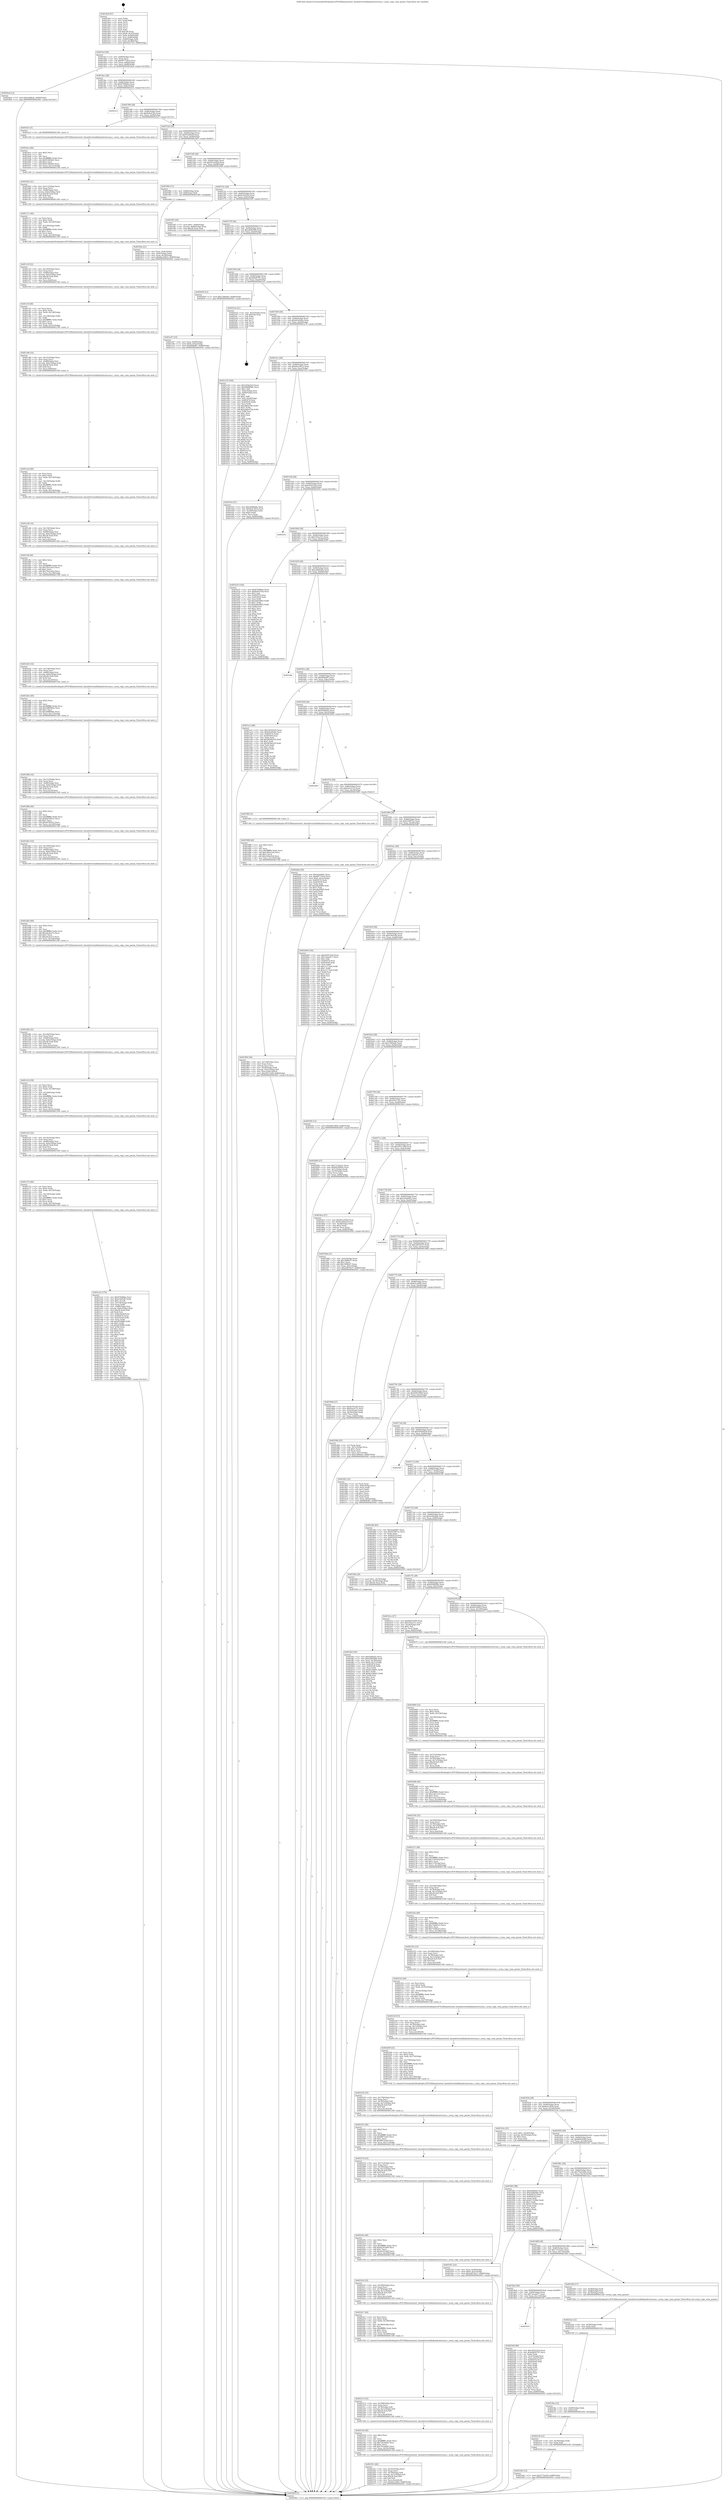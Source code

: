 digraph "0x4014a0" {
  label = "0x4014a0 (/mnt/c/Users/mathe/Desktop/tcc/POCII/binaries/extr_linuxdriversinfinibandcoreucma.c_ucma_copy_conn_param_Final-ollvm.out::main(0))"
  labelloc = "t"
  node[shape=record]

  Entry [label="",width=0.3,height=0.3,shape=circle,fillcolor=black,style=filled]
  "0x4014cf" [label="{
     0x4014cf [29]\l
     | [instrs]\l
     &nbsp;&nbsp;0x4014cf \<+3\>: mov -0x80(%rbp),%eax\l
     &nbsp;&nbsp;0x4014d2 \<+2\>: mov %eax,%ecx\l
     &nbsp;&nbsp;0x4014d4 \<+6\>: sub $0x84772414,%ecx\l
     &nbsp;&nbsp;0x4014da \<+6\>: mov %eax,-0x84(%rbp)\l
     &nbsp;&nbsp;0x4014e0 \<+6\>: mov %ecx,-0x88(%rbp)\l
     &nbsp;&nbsp;0x4014e6 \<+6\>: je 00000000004024ad \<main+0x100d\>\l
  }"]
  "0x4024ad" [label="{
     0x4024ad [12]\l
     | [instrs]\l
     &nbsp;&nbsp;0x4024ad \<+7\>: movl $0x3ad8cdc,-0x80(%rbp)\l
     &nbsp;&nbsp;0x4024b4 \<+5\>: jmp 0000000000402945 \<main+0x14a5\>\l
  }"]
  "0x4014ec" [label="{
     0x4014ec [28]\l
     | [instrs]\l
     &nbsp;&nbsp;0x4014ec \<+5\>: jmp 00000000004014f1 \<main+0x51\>\l
     &nbsp;&nbsp;0x4014f1 \<+6\>: mov -0x84(%rbp),%eax\l
     &nbsp;&nbsp;0x4014f7 \<+5\>: sub $0x8764fbba,%eax\l
     &nbsp;&nbsp;0x4014fc \<+6\>: mov %eax,-0x8c(%rbp)\l
     &nbsp;&nbsp;0x401502 \<+6\>: je 00000000004025c3 \<main+0x1123\>\l
  }"]
  Exit [label="",width=0.3,height=0.3,shape=circle,fillcolor=black,style=filled,peripheries=2]
  "0x4025c3" [label="{
     0x4025c3\l
  }", style=dashed]
  "0x401508" [label="{
     0x401508 [28]\l
     | [instrs]\l
     &nbsp;&nbsp;0x401508 \<+5\>: jmp 000000000040150d \<main+0x6d\>\l
     &nbsp;&nbsp;0x40150d \<+6\>: mov -0x84(%rbp),%eax\l
     &nbsp;&nbsp;0x401513 \<+5\>: sub $0x8e9c47da,%eax\l
     &nbsp;&nbsp;0x401518 \<+6\>: mov %eax,-0x90(%rbp)\l
     &nbsp;&nbsp;0x40151e \<+6\>: je 0000000000401bc5 \<main+0x725\>\l
  }"]
  "0x4018c0" [label="{
     0x4018c0\l
  }", style=dashed]
  "0x401bc5" [label="{
     0x401bc5 [5]\l
     | [instrs]\l
     &nbsp;&nbsp;0x401bc5 \<+5\>: call 0000000000401160 \<next_i\>\l
     | [calls]\l
     &nbsp;&nbsp;0x401160 \{1\} (/mnt/c/Users/mathe/Desktop/tcc/POCII/binaries/extr_linuxdriversinfinibandcoreucma.c_ucma_copy_conn_param_Final-ollvm.out::next_i)\l
  }"]
  "0x401524" [label="{
     0x401524 [28]\l
     | [instrs]\l
     &nbsp;&nbsp;0x401524 \<+5\>: jmp 0000000000401529 \<main+0x89\>\l
     &nbsp;&nbsp;0x401529 \<+6\>: mov -0x84(%rbp),%eax\l
     &nbsp;&nbsp;0x40152f \<+5\>: sub $0x91b09a2f,%eax\l
     &nbsp;&nbsp;0x401534 \<+6\>: mov %eax,-0x94(%rbp)\l
     &nbsp;&nbsp;0x40153a \<+6\>: je 00000000004018e5 \<main+0x445\>\l
  }"]
  "0x402549" [label="{
     0x402549 [89]\l
     | [instrs]\l
     &nbsp;&nbsp;0x402549 \<+5\>: mov $0xc820332d,%eax\l
     &nbsp;&nbsp;0x40254e \<+5\>: mov $0xa6b09791,%ecx\l
     &nbsp;&nbsp;0x402553 \<+2\>: xor %edx,%edx\l
     &nbsp;&nbsp;0x402555 \<+3\>: mov -0x3c(%rbp),%esi\l
     &nbsp;&nbsp;0x402558 \<+3\>: mov %esi,-0x2c(%rbp)\l
     &nbsp;&nbsp;0x40255b \<+7\>: mov 0x405074,%esi\l
     &nbsp;&nbsp;0x402562 \<+7\>: mov 0x405058,%edi\l
     &nbsp;&nbsp;0x402569 \<+3\>: sub $0x1,%edx\l
     &nbsp;&nbsp;0x40256c \<+3\>: mov %esi,%r8d\l
     &nbsp;&nbsp;0x40256f \<+3\>: add %edx,%r8d\l
     &nbsp;&nbsp;0x402572 \<+4\>: imul %r8d,%esi\l
     &nbsp;&nbsp;0x402576 \<+3\>: and $0x1,%esi\l
     &nbsp;&nbsp;0x402579 \<+3\>: cmp $0x0,%esi\l
     &nbsp;&nbsp;0x40257c \<+4\>: sete %r9b\l
     &nbsp;&nbsp;0x402580 \<+3\>: cmp $0xa,%edi\l
     &nbsp;&nbsp;0x402583 \<+4\>: setl %r10b\l
     &nbsp;&nbsp;0x402587 \<+3\>: mov %r9b,%r11b\l
     &nbsp;&nbsp;0x40258a \<+3\>: and %r10b,%r11b\l
     &nbsp;&nbsp;0x40258d \<+3\>: xor %r10b,%r9b\l
     &nbsp;&nbsp;0x402590 \<+3\>: or %r9b,%r11b\l
     &nbsp;&nbsp;0x402593 \<+4\>: test $0x1,%r11b\l
     &nbsp;&nbsp;0x402597 \<+3\>: cmovne %ecx,%eax\l
     &nbsp;&nbsp;0x40259a \<+3\>: mov %eax,-0x80(%rbp)\l
     &nbsp;&nbsp;0x40259d \<+5\>: jmp 0000000000402945 \<main+0x14a5\>\l
  }"]
  "0x4018e5" [label="{
     0x4018e5\l
  }", style=dashed]
  "0x401540" [label="{
     0x401540 [28]\l
     | [instrs]\l
     &nbsp;&nbsp;0x401540 \<+5\>: jmp 0000000000401545 \<main+0xa5\>\l
     &nbsp;&nbsp;0x401545 \<+6\>: mov -0x84(%rbp),%eax\l
     &nbsp;&nbsp;0x40154b \<+5\>: sub $0x95ca392d,%eax\l
     &nbsp;&nbsp;0x401550 \<+6\>: mov %eax,-0x98(%rbp)\l
     &nbsp;&nbsp;0x401556 \<+6\>: je 00000000004018fd \<main+0x45d\>\l
  }"]
  "0x4023d2" [label="{
     0x4023d2 [12]\l
     | [instrs]\l
     &nbsp;&nbsp;0x4023d2 \<+7\>: movl $0x5772e45f,-0x80(%rbp)\l
     &nbsp;&nbsp;0x4023d9 \<+5\>: jmp 0000000000402945 \<main+0x14a5\>\l
  }"]
  "0x4018fd" [label="{
     0x4018fd [13]\l
     | [instrs]\l
     &nbsp;&nbsp;0x4018fd \<+4\>: mov -0x48(%rbp),%rax\l
     &nbsp;&nbsp;0x401901 \<+4\>: mov 0x8(%rax),%rdi\l
     &nbsp;&nbsp;0x401905 \<+5\>: call 0000000000401060 \<atoi@plt\>\l
     | [calls]\l
     &nbsp;&nbsp;0x401060 \{1\} (unknown)\l
  }"]
  "0x40155c" [label="{
     0x40155c [28]\l
     | [instrs]\l
     &nbsp;&nbsp;0x40155c \<+5\>: jmp 0000000000401561 \<main+0xc1\>\l
     &nbsp;&nbsp;0x401561 \<+6\>: mov -0x84(%rbp),%eax\l
     &nbsp;&nbsp;0x401567 \<+5\>: sub $0x9c5f1d20,%eax\l
     &nbsp;&nbsp;0x40156c \<+6\>: mov %eax,-0x9c(%rbp)\l
     &nbsp;&nbsp;0x401572 \<+6\>: je 00000000004019f3 \<main+0x553\>\l
  }"]
  "0x4023c6" [label="{
     0x4023c6 [12]\l
     | [instrs]\l
     &nbsp;&nbsp;0x4023c6 \<+4\>: mov -0x78(%rbp),%rdx\l
     &nbsp;&nbsp;0x4023ca \<+3\>: mov %rdx,%rdi\l
     &nbsp;&nbsp;0x4023cd \<+5\>: call 0000000000401030 \<free@plt\>\l
     | [calls]\l
     &nbsp;&nbsp;0x401030 \{1\} (unknown)\l
  }"]
  "0x4019f3" [label="{
     0x4019f3 [20]\l
     | [instrs]\l
     &nbsp;&nbsp;0x4019f3 \<+7\>: movl $0x1,-0x60(%rbp)\l
     &nbsp;&nbsp;0x4019fa \<+4\>: movslq -0x60(%rbp),%rax\l
     &nbsp;&nbsp;0x4019fe \<+4\>: imul $0x28,%rax,%rdi\l
     &nbsp;&nbsp;0x401a02 \<+5\>: call 0000000000401050 \<malloc@plt\>\l
     | [calls]\l
     &nbsp;&nbsp;0x401050 \{1\} (unknown)\l
  }"]
  "0x401578" [label="{
     0x401578 [28]\l
     | [instrs]\l
     &nbsp;&nbsp;0x401578 \<+5\>: jmp 000000000040157d \<main+0xdd\>\l
     &nbsp;&nbsp;0x40157d \<+6\>: mov -0x84(%rbp),%eax\l
     &nbsp;&nbsp;0x401583 \<+5\>: sub $0xa60628f4,%eax\l
     &nbsp;&nbsp;0x401588 \<+6\>: mov %eax,-0xa0(%rbp)\l
     &nbsp;&nbsp;0x40158e \<+6\>: je 0000000000402058 \<main+0xbb8\>\l
  }"]
  "0x4023ba" [label="{
     0x4023ba [12]\l
     | [instrs]\l
     &nbsp;&nbsp;0x4023ba \<+4\>: mov -0x68(%rbp),%rdx\l
     &nbsp;&nbsp;0x4023be \<+3\>: mov %rdx,%rdi\l
     &nbsp;&nbsp;0x4023c1 \<+5\>: call 0000000000401030 \<free@plt\>\l
     | [calls]\l
     &nbsp;&nbsp;0x401030 \{1\} (unknown)\l
  }"]
  "0x402058" [label="{
     0x402058 [12]\l
     | [instrs]\l
     &nbsp;&nbsp;0x402058 \<+7\>: movl $0x15f69a9c,-0x80(%rbp)\l
     &nbsp;&nbsp;0x40205f \<+5\>: jmp 0000000000402945 \<main+0x14a5\>\l
  }"]
  "0x401594" [label="{
     0x401594 [28]\l
     | [instrs]\l
     &nbsp;&nbsp;0x401594 \<+5\>: jmp 0000000000401599 \<main+0xf9\>\l
     &nbsp;&nbsp;0x401599 \<+6\>: mov -0x84(%rbp),%eax\l
     &nbsp;&nbsp;0x40159f \<+5\>: sub $0xa6b09791,%eax\l
     &nbsp;&nbsp;0x4015a4 \<+6\>: mov %eax,-0xa4(%rbp)\l
     &nbsp;&nbsp;0x4015aa \<+6\>: je 00000000004025a2 \<main+0x1102\>\l
  }"]
  "0x4023ae" [label="{
     0x4023ae [12]\l
     | [instrs]\l
     &nbsp;&nbsp;0x4023ae \<+4\>: mov -0x58(%rbp),%rdx\l
     &nbsp;&nbsp;0x4023b2 \<+3\>: mov %rdx,%rdi\l
     &nbsp;&nbsp;0x4023b5 \<+5\>: call 0000000000401030 \<free@plt\>\l
     | [calls]\l
     &nbsp;&nbsp;0x401030 \{1\} (unknown)\l
  }"]
  "0x4025a2" [label="{
     0x4025a2 [21]\l
     | [instrs]\l
     &nbsp;&nbsp;0x4025a2 \<+3\>: mov -0x2c(%rbp),%eax\l
     &nbsp;&nbsp;0x4025a5 \<+7\>: add $0x1b8,%rsp\l
     &nbsp;&nbsp;0x4025ac \<+1\>: pop %rbx\l
     &nbsp;&nbsp;0x4025ad \<+2\>: pop %r12\l
     &nbsp;&nbsp;0x4025af \<+2\>: pop %r13\l
     &nbsp;&nbsp;0x4025b1 \<+2\>: pop %r14\l
     &nbsp;&nbsp;0x4025b3 \<+2\>: pop %r15\l
     &nbsp;&nbsp;0x4025b5 \<+1\>: pop %rbp\l
     &nbsp;&nbsp;0x4025b6 \<+1\>: ret\l
  }"]
  "0x4015b0" [label="{
     0x4015b0 [28]\l
     | [instrs]\l
     &nbsp;&nbsp;0x4015b0 \<+5\>: jmp 00000000004015b5 \<main+0x115\>\l
     &nbsp;&nbsp;0x4015b5 \<+6\>: mov -0x84(%rbp),%eax\l
     &nbsp;&nbsp;0x4015bb \<+5\>: sub $0xb43e0e8a,%eax\l
     &nbsp;&nbsp;0x4015c0 \<+6\>: mov %eax,-0xa8(%rbp)\l
     &nbsp;&nbsp;0x4015c6 \<+6\>: je 0000000000401a76 \<main+0x5d6\>\l
  }"]
  "0x4018a4" [label="{
     0x4018a4 [28]\l
     | [instrs]\l
     &nbsp;&nbsp;0x4018a4 \<+5\>: jmp 00000000004018a9 \<main+0x409\>\l
     &nbsp;&nbsp;0x4018a9 \<+6\>: mov -0x84(%rbp),%eax\l
     &nbsp;&nbsp;0x4018af \<+5\>: sub $0x7aaee617,%eax\l
     &nbsp;&nbsp;0x4018b4 \<+6\>: mov %eax,-0x114(%rbp)\l
     &nbsp;&nbsp;0x4018ba \<+6\>: je 0000000000402549 \<main+0x10a9\>\l
  }"]
  "0x401a76" [label="{
     0x401a76 [164]\l
     | [instrs]\l
     &nbsp;&nbsp;0x401a76 \<+5\>: mov $0x545b45e9,%eax\l
     &nbsp;&nbsp;0x401a7b \<+5\>: mov $0x6668898e,%ecx\l
     &nbsp;&nbsp;0x401a80 \<+2\>: mov $0x1,%dl\l
     &nbsp;&nbsp;0x401a82 \<+3\>: mov -0x6c(%rbp),%esi\l
     &nbsp;&nbsp;0x401a85 \<+3\>: cmp -0x60(%rbp),%esi\l
     &nbsp;&nbsp;0x401a88 \<+4\>: setl %dil\l
     &nbsp;&nbsp;0x401a8c \<+4\>: and $0x1,%dil\l
     &nbsp;&nbsp;0x401a90 \<+4\>: mov %dil,-0x2d(%rbp)\l
     &nbsp;&nbsp;0x401a94 \<+7\>: mov 0x405074,%esi\l
     &nbsp;&nbsp;0x401a9b \<+8\>: mov 0x405058,%r8d\l
     &nbsp;&nbsp;0x401aa3 \<+3\>: mov %esi,%r9d\l
     &nbsp;&nbsp;0x401aa6 \<+7\>: sub $0xab8e4746,%r9d\l
     &nbsp;&nbsp;0x401aad \<+4\>: sub $0x1,%r9d\l
     &nbsp;&nbsp;0x401ab1 \<+7\>: add $0xab8e4746,%r9d\l
     &nbsp;&nbsp;0x401ab8 \<+4\>: imul %r9d,%esi\l
     &nbsp;&nbsp;0x401abc \<+3\>: and $0x1,%esi\l
     &nbsp;&nbsp;0x401abf \<+3\>: cmp $0x0,%esi\l
     &nbsp;&nbsp;0x401ac2 \<+4\>: sete %dil\l
     &nbsp;&nbsp;0x401ac6 \<+4\>: cmp $0xa,%r8d\l
     &nbsp;&nbsp;0x401aca \<+4\>: setl %r10b\l
     &nbsp;&nbsp;0x401ace \<+3\>: mov %dil,%r11b\l
     &nbsp;&nbsp;0x401ad1 \<+4\>: xor $0xff,%r11b\l
     &nbsp;&nbsp;0x401ad5 \<+3\>: mov %r10b,%bl\l
     &nbsp;&nbsp;0x401ad8 \<+3\>: xor $0xff,%bl\l
     &nbsp;&nbsp;0x401adb \<+3\>: xor $0x1,%dl\l
     &nbsp;&nbsp;0x401ade \<+3\>: mov %r11b,%r14b\l
     &nbsp;&nbsp;0x401ae1 \<+4\>: and $0xff,%r14b\l
     &nbsp;&nbsp;0x401ae5 \<+3\>: and %dl,%dil\l
     &nbsp;&nbsp;0x401ae8 \<+3\>: mov %bl,%r15b\l
     &nbsp;&nbsp;0x401aeb \<+4\>: and $0xff,%r15b\l
     &nbsp;&nbsp;0x401aef \<+3\>: and %dl,%r10b\l
     &nbsp;&nbsp;0x401af2 \<+3\>: or %dil,%r14b\l
     &nbsp;&nbsp;0x401af5 \<+3\>: or %r10b,%r15b\l
     &nbsp;&nbsp;0x401af8 \<+3\>: xor %r15b,%r14b\l
     &nbsp;&nbsp;0x401afb \<+3\>: or %bl,%r11b\l
     &nbsp;&nbsp;0x401afe \<+4\>: xor $0xff,%r11b\l
     &nbsp;&nbsp;0x401b02 \<+3\>: or $0x1,%dl\l
     &nbsp;&nbsp;0x401b05 \<+3\>: and %dl,%r11b\l
     &nbsp;&nbsp;0x401b08 \<+3\>: or %r11b,%r14b\l
     &nbsp;&nbsp;0x401b0b \<+4\>: test $0x1,%r14b\l
     &nbsp;&nbsp;0x401b0f \<+3\>: cmovne %ecx,%eax\l
     &nbsp;&nbsp;0x401b12 \<+3\>: mov %eax,-0x80(%rbp)\l
     &nbsp;&nbsp;0x401b15 \<+5\>: jmp 0000000000402945 \<main+0x14a5\>\l
  }"]
  "0x4015cc" [label="{
     0x4015cc [28]\l
     | [instrs]\l
     &nbsp;&nbsp;0x4015cc \<+5\>: jmp 00000000004015d1 \<main+0x131\>\l
     &nbsp;&nbsp;0x4015d1 \<+6\>: mov -0x84(%rbp),%eax\l
     &nbsp;&nbsp;0x4015d7 \<+5\>: sub $0xb6a19623,%eax\l
     &nbsp;&nbsp;0x4015dc \<+6\>: mov %eax,-0xac(%rbp)\l
     &nbsp;&nbsp;0x4015e2 \<+6\>: je 000000000040191f \<main+0x47f\>\l
  }"]
  "0x40239d" [label="{
     0x40239d [17]\l
     | [instrs]\l
     &nbsp;&nbsp;0x40239d \<+4\>: mov -0x58(%rbp),%rdi\l
     &nbsp;&nbsp;0x4023a1 \<+4\>: mov -0x68(%rbp),%rsi\l
     &nbsp;&nbsp;0x4023a5 \<+4\>: mov -0x78(%rbp),%rdx\l
     &nbsp;&nbsp;0x4023a9 \<+5\>: call 0000000000401240 \<ucma_copy_conn_param\>\l
     | [calls]\l
     &nbsp;&nbsp;0x401240 \{1\} (/mnt/c/Users/mathe/Desktop/tcc/POCII/binaries/extr_linuxdriversinfinibandcoreucma.c_ucma_copy_conn_param_Final-ollvm.out::ucma_copy_conn_param)\l
  }"]
  "0x40191f" [label="{
     0x40191f [27]\l
     | [instrs]\l
     &nbsp;&nbsp;0x40191f \<+5\>: mov $0xeddb8a8a,%eax\l
     &nbsp;&nbsp;0x401924 \<+5\>: mov $0x6a2c383a,%ecx\l
     &nbsp;&nbsp;0x401929 \<+3\>: mov -0x34(%rbp),%edx\l
     &nbsp;&nbsp;0x40192c \<+3\>: cmp $0x0,%edx\l
     &nbsp;&nbsp;0x40192f \<+3\>: cmove %ecx,%eax\l
     &nbsp;&nbsp;0x401932 \<+3\>: mov %eax,-0x80(%rbp)\l
     &nbsp;&nbsp;0x401935 \<+5\>: jmp 0000000000402945 \<main+0x14a5\>\l
  }"]
  "0x4015e8" [label="{
     0x4015e8 [28]\l
     | [instrs]\l
     &nbsp;&nbsp;0x4015e8 \<+5\>: jmp 00000000004015ed \<main+0x14d\>\l
     &nbsp;&nbsp;0x4015ed \<+6\>: mov -0x84(%rbp),%eax\l
     &nbsp;&nbsp;0x4015f3 \<+5\>: sub $0xc820332d,%eax\l
     &nbsp;&nbsp;0x4015f8 \<+6\>: mov %eax,-0xb0(%rbp)\l
     &nbsp;&nbsp;0x4015fe \<+6\>: je 000000000040293e \<main+0x149e\>\l
  }"]
  "0x401888" [label="{
     0x401888 [28]\l
     | [instrs]\l
     &nbsp;&nbsp;0x401888 \<+5\>: jmp 000000000040188d \<main+0x3ed\>\l
     &nbsp;&nbsp;0x40188d \<+6\>: mov -0x84(%rbp),%eax\l
     &nbsp;&nbsp;0x401893 \<+5\>: sub $0x71522aa1,%eax\l
     &nbsp;&nbsp;0x401898 \<+6\>: mov %eax,-0x110(%rbp)\l
     &nbsp;&nbsp;0x40189e \<+6\>: je 000000000040239d \<main+0xefd\>\l
  }"]
  "0x40293e" [label="{
     0x40293e\l
  }", style=dashed]
  "0x401604" [label="{
     0x401604 [28]\l
     | [instrs]\l
     &nbsp;&nbsp;0x401604 \<+5\>: jmp 0000000000401609 \<main+0x169\>\l
     &nbsp;&nbsp;0x401609 \<+6\>: mov -0x84(%rbp),%eax\l
     &nbsp;&nbsp;0x40160f \<+5\>: sub $0xc93aa7e1,%eax\l
     &nbsp;&nbsp;0x401614 \<+6\>: mov %eax,-0xb4(%rbp)\l
     &nbsp;&nbsp;0x40161a \<+6\>: je 0000000000401b35 \<main+0x695\>\l
  }"]
  "0x4023ea" [label="{
     0x4023ea\l
  }", style=dashed]
  "0x401b35" [label="{
     0x401b35 [144]\l
     | [instrs]\l
     &nbsp;&nbsp;0x401b35 \<+5\>: mov $0x8764fbba,%eax\l
     &nbsp;&nbsp;0x401b3a \<+5\>: mov $0x8e9c47da,%ecx\l
     &nbsp;&nbsp;0x401b3f \<+2\>: mov $0x1,%dl\l
     &nbsp;&nbsp;0x401b41 \<+7\>: mov 0x405074,%esi\l
     &nbsp;&nbsp;0x401b48 \<+7\>: mov 0x405058,%edi\l
     &nbsp;&nbsp;0x401b4f \<+3\>: mov %esi,%r8d\l
     &nbsp;&nbsp;0x401b52 \<+7\>: add $0xeb6e0892,%r8d\l
     &nbsp;&nbsp;0x401b59 \<+4\>: sub $0x1,%r8d\l
     &nbsp;&nbsp;0x401b5d \<+7\>: sub $0xeb6e0892,%r8d\l
     &nbsp;&nbsp;0x401b64 \<+4\>: imul %r8d,%esi\l
     &nbsp;&nbsp;0x401b68 \<+3\>: and $0x1,%esi\l
     &nbsp;&nbsp;0x401b6b \<+3\>: cmp $0x0,%esi\l
     &nbsp;&nbsp;0x401b6e \<+4\>: sete %r9b\l
     &nbsp;&nbsp;0x401b72 \<+3\>: cmp $0xa,%edi\l
     &nbsp;&nbsp;0x401b75 \<+4\>: setl %r10b\l
     &nbsp;&nbsp;0x401b79 \<+3\>: mov %r9b,%r11b\l
     &nbsp;&nbsp;0x401b7c \<+4\>: xor $0xff,%r11b\l
     &nbsp;&nbsp;0x401b80 \<+3\>: mov %r10b,%bl\l
     &nbsp;&nbsp;0x401b83 \<+3\>: xor $0xff,%bl\l
     &nbsp;&nbsp;0x401b86 \<+3\>: xor $0x1,%dl\l
     &nbsp;&nbsp;0x401b89 \<+3\>: mov %r11b,%r14b\l
     &nbsp;&nbsp;0x401b8c \<+4\>: and $0xff,%r14b\l
     &nbsp;&nbsp;0x401b90 \<+3\>: and %dl,%r9b\l
     &nbsp;&nbsp;0x401b93 \<+3\>: mov %bl,%r15b\l
     &nbsp;&nbsp;0x401b96 \<+4\>: and $0xff,%r15b\l
     &nbsp;&nbsp;0x401b9a \<+3\>: and %dl,%r10b\l
     &nbsp;&nbsp;0x401b9d \<+3\>: or %r9b,%r14b\l
     &nbsp;&nbsp;0x401ba0 \<+3\>: or %r10b,%r15b\l
     &nbsp;&nbsp;0x401ba3 \<+3\>: xor %r15b,%r14b\l
     &nbsp;&nbsp;0x401ba6 \<+3\>: or %bl,%r11b\l
     &nbsp;&nbsp;0x401ba9 \<+4\>: xor $0xff,%r11b\l
     &nbsp;&nbsp;0x401bad \<+3\>: or $0x1,%dl\l
     &nbsp;&nbsp;0x401bb0 \<+3\>: and %dl,%r11b\l
     &nbsp;&nbsp;0x401bb3 \<+3\>: or %r11b,%r14b\l
     &nbsp;&nbsp;0x401bb6 \<+4\>: test $0x1,%r14b\l
     &nbsp;&nbsp;0x401bba \<+3\>: cmovne %ecx,%eax\l
     &nbsp;&nbsp;0x401bbd \<+3\>: mov %eax,-0x80(%rbp)\l
     &nbsp;&nbsp;0x401bc0 \<+5\>: jmp 0000000000402945 \<main+0x14a5\>\l
  }"]
  "0x401620" [label="{
     0x401620 [28]\l
     | [instrs]\l
     &nbsp;&nbsp;0x401620 \<+5\>: jmp 0000000000401625 \<main+0x185\>\l
     &nbsp;&nbsp;0x401625 \<+6\>: mov -0x84(%rbp),%eax\l
     &nbsp;&nbsp;0x40162b \<+5\>: sub $0xeddb8a8a,%eax\l
     &nbsp;&nbsp;0x401630 \<+6\>: mov %eax,-0xb8(%rbp)\l
     &nbsp;&nbsp;0x401636 \<+6\>: je 00000000004023de \<main+0xf3e\>\l
  }"]
  "0x40235c" [label="{
     0x40235c [40]\l
     | [instrs]\l
     &nbsp;&nbsp;0x40235c \<+6\>: mov -0x18c(%rbp),%ecx\l
     &nbsp;&nbsp;0x402362 \<+3\>: imul %eax,%ecx\l
     &nbsp;&nbsp;0x402365 \<+4\>: mov -0x78(%rbp),%r8\l
     &nbsp;&nbsp;0x402369 \<+4\>: movslq -0x7c(%rbp),%r9\l
     &nbsp;&nbsp;0x40236d \<+4\>: imul $0x28,%r9,%r9\l
     &nbsp;&nbsp;0x402371 \<+3\>: add %r9,%r8\l
     &nbsp;&nbsp;0x402374 \<+4\>: mov %ecx,0x24(%r8)\l
     &nbsp;&nbsp;0x402378 \<+7\>: movl $0x42ccd4fe,-0x80(%rbp)\l
     &nbsp;&nbsp;0x40237f \<+5\>: jmp 0000000000402945 \<main+0x14a5\>\l
  }"]
  "0x4023de" [label="{
     0x4023de\l
  }", style=dashed]
  "0x40163c" [label="{
     0x40163c [28]\l
     | [instrs]\l
     &nbsp;&nbsp;0x40163c \<+5\>: jmp 0000000000401641 \<main+0x1a1\>\l
     &nbsp;&nbsp;0x401641 \<+6\>: mov -0x84(%rbp),%eax\l
     &nbsp;&nbsp;0x401647 \<+5\>: sub $0xf08fe8f7,%eax\l
     &nbsp;&nbsp;0x40164c \<+6\>: mov %eax,-0xbc(%rbp)\l
     &nbsp;&nbsp;0x401652 \<+6\>: je 0000000000401a1e \<main+0x57e\>\l
  }"]
  "0x402334" [label="{
     0x402334 [40]\l
     | [instrs]\l
     &nbsp;&nbsp;0x402334 \<+5\>: mov $0x2,%ecx\l
     &nbsp;&nbsp;0x402339 \<+1\>: cltd\l
     &nbsp;&nbsp;0x40233a \<+2\>: idiv %ecx\l
     &nbsp;&nbsp;0x40233c \<+6\>: imul $0xfffffffe,%edx,%ecx\l
     &nbsp;&nbsp;0x402342 \<+6\>: sub $0x791da60c,%ecx\l
     &nbsp;&nbsp;0x402348 \<+3\>: add $0x1,%ecx\l
     &nbsp;&nbsp;0x40234b \<+6\>: add $0x791da60c,%ecx\l
     &nbsp;&nbsp;0x402351 \<+6\>: mov %ecx,-0x18c(%rbp)\l
     &nbsp;&nbsp;0x402357 \<+5\>: call 0000000000401160 \<next_i\>\l
     | [calls]\l
     &nbsp;&nbsp;0x401160 \{1\} (/mnt/c/Users/mathe/Desktop/tcc/POCII/binaries/extr_linuxdriversinfinibandcoreucma.c_ucma_copy_conn_param_Final-ollvm.out::next_i)\l
  }"]
  "0x401a1e" [label="{
     0x401a1e [88]\l
     | [instrs]\l
     &nbsp;&nbsp;0x401a1e \<+5\>: mov $0x545b45e9,%eax\l
     &nbsp;&nbsp;0x401a23 \<+5\>: mov $0xb43e0e8a,%ecx\l
     &nbsp;&nbsp;0x401a28 \<+7\>: mov 0x405074,%edx\l
     &nbsp;&nbsp;0x401a2f \<+7\>: mov 0x405058,%esi\l
     &nbsp;&nbsp;0x401a36 \<+2\>: mov %edx,%edi\l
     &nbsp;&nbsp;0x401a38 \<+6\>: add $0x945bb3c8,%edi\l
     &nbsp;&nbsp;0x401a3e \<+3\>: sub $0x1,%edi\l
     &nbsp;&nbsp;0x401a41 \<+6\>: sub $0x945bb3c8,%edi\l
     &nbsp;&nbsp;0x401a47 \<+3\>: imul %edi,%edx\l
     &nbsp;&nbsp;0x401a4a \<+3\>: and $0x1,%edx\l
     &nbsp;&nbsp;0x401a4d \<+3\>: cmp $0x0,%edx\l
     &nbsp;&nbsp;0x401a50 \<+4\>: sete %r8b\l
     &nbsp;&nbsp;0x401a54 \<+3\>: cmp $0xa,%esi\l
     &nbsp;&nbsp;0x401a57 \<+4\>: setl %r9b\l
     &nbsp;&nbsp;0x401a5b \<+3\>: mov %r8b,%r10b\l
     &nbsp;&nbsp;0x401a5e \<+3\>: and %r9b,%r10b\l
     &nbsp;&nbsp;0x401a61 \<+3\>: xor %r9b,%r8b\l
     &nbsp;&nbsp;0x401a64 \<+3\>: or %r8b,%r10b\l
     &nbsp;&nbsp;0x401a67 \<+4\>: test $0x1,%r10b\l
     &nbsp;&nbsp;0x401a6b \<+3\>: cmovne %ecx,%eax\l
     &nbsp;&nbsp;0x401a6e \<+3\>: mov %eax,-0x80(%rbp)\l
     &nbsp;&nbsp;0x401a71 \<+5\>: jmp 0000000000402945 \<main+0x14a5\>\l
  }"]
  "0x401658" [label="{
     0x401658 [28]\l
     | [instrs]\l
     &nbsp;&nbsp;0x401658 \<+5\>: jmp 000000000040165d \<main+0x1bd\>\l
     &nbsp;&nbsp;0x40165d \<+6\>: mov -0x84(%rbp),%eax\l
     &nbsp;&nbsp;0x401663 \<+5\>: sub $0xf2dfbd2e,%eax\l
     &nbsp;&nbsp;0x401668 \<+6\>: mov %eax,-0xc0(%rbp)\l
     &nbsp;&nbsp;0x40166e \<+6\>: je 0000000000402900 \<main+0x1460\>\l
  }"]
  "0x402313" [label="{
     0x402313 [33]\l
     | [instrs]\l
     &nbsp;&nbsp;0x402313 \<+6\>: mov -0x188(%rbp),%ecx\l
     &nbsp;&nbsp;0x402319 \<+3\>: imul %eax,%ecx\l
     &nbsp;&nbsp;0x40231c \<+4\>: mov -0x78(%rbp),%r8\l
     &nbsp;&nbsp;0x402320 \<+4\>: movslq -0x7c(%rbp),%r9\l
     &nbsp;&nbsp;0x402324 \<+4\>: imul $0x28,%r9,%r9\l
     &nbsp;&nbsp;0x402328 \<+3\>: add %r9,%r8\l
     &nbsp;&nbsp;0x40232b \<+4\>: mov %ecx,0x20(%r8)\l
     &nbsp;&nbsp;0x40232f \<+5\>: call 0000000000401160 \<next_i\>\l
     | [calls]\l
     &nbsp;&nbsp;0x401160 \{1\} (/mnt/c/Users/mathe/Desktop/tcc/POCII/binaries/extr_linuxdriversinfinibandcoreucma.c_ucma_copy_conn_param_Final-ollvm.out::next_i)\l
  }"]
  "0x402900" [label="{
     0x402900\l
  }", style=dashed]
  "0x401674" [label="{
     0x401674 [28]\l
     | [instrs]\l
     &nbsp;&nbsp;0x401674 \<+5\>: jmp 0000000000401679 \<main+0x1d9\>\l
     &nbsp;&nbsp;0x401679 \<+6\>: mov -0x84(%rbp),%eax\l
     &nbsp;&nbsp;0x40167f \<+5\>: sub $0xf2ee2152,%eax\l
     &nbsp;&nbsp;0x401684 \<+6\>: mov %eax,-0xc4(%rbp)\l
     &nbsp;&nbsp;0x40168a \<+6\>: je 0000000000401983 \<main+0x4e3\>\l
  }"]
  "0x4022e7" [label="{
     0x4022e7 [44]\l
     | [instrs]\l
     &nbsp;&nbsp;0x4022e7 \<+2\>: xor %ecx,%ecx\l
     &nbsp;&nbsp;0x4022e9 \<+5\>: mov $0x2,%edx\l
     &nbsp;&nbsp;0x4022ee \<+6\>: mov %edx,-0x184(%rbp)\l
     &nbsp;&nbsp;0x4022f4 \<+1\>: cltd\l
     &nbsp;&nbsp;0x4022f5 \<+6\>: mov -0x184(%rbp),%esi\l
     &nbsp;&nbsp;0x4022fb \<+2\>: idiv %esi\l
     &nbsp;&nbsp;0x4022fd \<+6\>: imul $0xfffffffe,%edx,%edx\l
     &nbsp;&nbsp;0x402303 \<+3\>: sub $0x1,%ecx\l
     &nbsp;&nbsp;0x402306 \<+2\>: sub %ecx,%edx\l
     &nbsp;&nbsp;0x402308 \<+6\>: mov %edx,-0x188(%rbp)\l
     &nbsp;&nbsp;0x40230e \<+5\>: call 0000000000401160 \<next_i\>\l
     | [calls]\l
     &nbsp;&nbsp;0x401160 \{1\} (/mnt/c/Users/mathe/Desktop/tcc/POCII/binaries/extr_linuxdriversinfinibandcoreucma.c_ucma_copy_conn_param_Final-ollvm.out::next_i)\l
  }"]
  "0x401983" [label="{
     0x401983 [5]\l
     | [instrs]\l
     &nbsp;&nbsp;0x401983 \<+5\>: call 0000000000401160 \<next_i\>\l
     | [calls]\l
     &nbsp;&nbsp;0x401160 \{1\} (/mnt/c/Users/mathe/Desktop/tcc/POCII/binaries/extr_linuxdriversinfinibandcoreucma.c_ucma_copy_conn_param_Final-ollvm.out::next_i)\l
  }"]
  "0x401690" [label="{
     0x401690 [28]\l
     | [instrs]\l
     &nbsp;&nbsp;0x401690 \<+5\>: jmp 0000000000401695 \<main+0x1f5\>\l
     &nbsp;&nbsp;0x401695 \<+6\>: mov -0x84(%rbp),%eax\l
     &nbsp;&nbsp;0x40169b \<+5\>: sub $0xf33987a1,%eax\l
     &nbsp;&nbsp;0x4016a0 \<+6\>: mov %eax,-0xc8(%rbp)\l
     &nbsp;&nbsp;0x4016a6 \<+6\>: je 000000000040244e \<main+0xfae\>\l
  }"]
  "0x4022c6" [label="{
     0x4022c6 [33]\l
     | [instrs]\l
     &nbsp;&nbsp;0x4022c6 \<+6\>: mov -0x180(%rbp),%ecx\l
     &nbsp;&nbsp;0x4022cc \<+3\>: imul %eax,%ecx\l
     &nbsp;&nbsp;0x4022cf \<+4\>: mov -0x78(%rbp),%r8\l
     &nbsp;&nbsp;0x4022d3 \<+4\>: movslq -0x7c(%rbp),%r9\l
     &nbsp;&nbsp;0x4022d7 \<+4\>: imul $0x28,%r9,%r9\l
     &nbsp;&nbsp;0x4022db \<+3\>: add %r9,%r8\l
     &nbsp;&nbsp;0x4022de \<+4\>: mov %ecx,0x1c(%r8)\l
     &nbsp;&nbsp;0x4022e2 \<+5\>: call 0000000000401160 \<next_i\>\l
     | [calls]\l
     &nbsp;&nbsp;0x401160 \{1\} (/mnt/c/Users/mathe/Desktop/tcc/POCII/binaries/extr_linuxdriversinfinibandcoreucma.c_ucma_copy_conn_param_Final-ollvm.out::next_i)\l
  }"]
  "0x40244e" [label="{
     0x40244e [95]\l
     | [instrs]\l
     &nbsp;&nbsp;0x40244e \<+5\>: mov $0x2aeb94f1,%eax\l
     &nbsp;&nbsp;0x402453 \<+5\>: mov $0x84772414,%ecx\l
     &nbsp;&nbsp;0x402458 \<+7\>: movl $0x0,-0x3c(%rbp)\l
     &nbsp;&nbsp;0x40245f \<+7\>: mov 0x405074,%edx\l
     &nbsp;&nbsp;0x402466 \<+7\>: mov 0x405058,%esi\l
     &nbsp;&nbsp;0x40246d \<+2\>: mov %edx,%edi\l
     &nbsp;&nbsp;0x40246f \<+6\>: add $0xa8a4f908,%edi\l
     &nbsp;&nbsp;0x402475 \<+3\>: sub $0x1,%edi\l
     &nbsp;&nbsp;0x402478 \<+6\>: sub $0xa8a4f908,%edi\l
     &nbsp;&nbsp;0x40247e \<+3\>: imul %edi,%edx\l
     &nbsp;&nbsp;0x402481 \<+3\>: and $0x1,%edx\l
     &nbsp;&nbsp;0x402484 \<+3\>: cmp $0x0,%edx\l
     &nbsp;&nbsp;0x402487 \<+4\>: sete %r8b\l
     &nbsp;&nbsp;0x40248b \<+3\>: cmp $0xa,%esi\l
     &nbsp;&nbsp;0x40248e \<+4\>: setl %r9b\l
     &nbsp;&nbsp;0x402492 \<+3\>: mov %r8b,%r10b\l
     &nbsp;&nbsp;0x402495 \<+3\>: and %r9b,%r10b\l
     &nbsp;&nbsp;0x402498 \<+3\>: xor %r9b,%r8b\l
     &nbsp;&nbsp;0x40249b \<+3\>: or %r8b,%r10b\l
     &nbsp;&nbsp;0x40249e \<+4\>: test $0x1,%r10b\l
     &nbsp;&nbsp;0x4024a2 \<+3\>: cmovne %ecx,%eax\l
     &nbsp;&nbsp;0x4024a5 \<+3\>: mov %eax,-0x80(%rbp)\l
     &nbsp;&nbsp;0x4024a8 \<+5\>: jmp 0000000000402945 \<main+0x14a5\>\l
  }"]
  "0x4016ac" [label="{
     0x4016ac [28]\l
     | [instrs]\l
     &nbsp;&nbsp;0x4016ac \<+5\>: jmp 00000000004016b1 \<main+0x211\>\l
     &nbsp;&nbsp;0x4016b1 \<+6\>: mov -0x84(%rbp),%eax\l
     &nbsp;&nbsp;0x4016b7 \<+5\>: sub $0x3ad8cdc,%eax\l
     &nbsp;&nbsp;0x4016bc \<+6\>: mov %eax,-0xcc(%rbp)\l
     &nbsp;&nbsp;0x4016c2 \<+6\>: je 00000000004024b9 \<main+0x1019\>\l
  }"]
  "0x40229e" [label="{
     0x40229e [40]\l
     | [instrs]\l
     &nbsp;&nbsp;0x40229e \<+5\>: mov $0x2,%ecx\l
     &nbsp;&nbsp;0x4022a3 \<+1\>: cltd\l
     &nbsp;&nbsp;0x4022a4 \<+2\>: idiv %ecx\l
     &nbsp;&nbsp;0x4022a6 \<+6\>: imul $0xfffffffe,%edx,%ecx\l
     &nbsp;&nbsp;0x4022ac \<+6\>: add $0x4a541b69,%ecx\l
     &nbsp;&nbsp;0x4022b2 \<+3\>: add $0x1,%ecx\l
     &nbsp;&nbsp;0x4022b5 \<+6\>: sub $0x4a541b69,%ecx\l
     &nbsp;&nbsp;0x4022bb \<+6\>: mov %ecx,-0x180(%rbp)\l
     &nbsp;&nbsp;0x4022c1 \<+5\>: call 0000000000401160 \<next_i\>\l
     | [calls]\l
     &nbsp;&nbsp;0x401160 \{1\} (/mnt/c/Users/mathe/Desktop/tcc/POCII/binaries/extr_linuxdriversinfinibandcoreucma.c_ucma_copy_conn_param_Final-ollvm.out::next_i)\l
  }"]
  "0x4024b9" [label="{
     0x4024b9 [144]\l
     | [instrs]\l
     &nbsp;&nbsp;0x4024b9 \<+5\>: mov $0xc820332d,%eax\l
     &nbsp;&nbsp;0x4024be \<+5\>: mov $0x7aaee617,%ecx\l
     &nbsp;&nbsp;0x4024c3 \<+2\>: mov $0x1,%dl\l
     &nbsp;&nbsp;0x4024c5 \<+7\>: mov 0x405074,%esi\l
     &nbsp;&nbsp;0x4024cc \<+7\>: mov 0x405058,%edi\l
     &nbsp;&nbsp;0x4024d3 \<+3\>: mov %esi,%r8d\l
     &nbsp;&nbsp;0x4024d6 \<+7\>: sub $0xcc117ae6,%r8d\l
     &nbsp;&nbsp;0x4024dd \<+4\>: sub $0x1,%r8d\l
     &nbsp;&nbsp;0x4024e1 \<+7\>: add $0xcc117ae6,%r8d\l
     &nbsp;&nbsp;0x4024e8 \<+4\>: imul %r8d,%esi\l
     &nbsp;&nbsp;0x4024ec \<+3\>: and $0x1,%esi\l
     &nbsp;&nbsp;0x4024ef \<+3\>: cmp $0x0,%esi\l
     &nbsp;&nbsp;0x4024f2 \<+4\>: sete %r9b\l
     &nbsp;&nbsp;0x4024f6 \<+3\>: cmp $0xa,%edi\l
     &nbsp;&nbsp;0x4024f9 \<+4\>: setl %r10b\l
     &nbsp;&nbsp;0x4024fd \<+3\>: mov %r9b,%r11b\l
     &nbsp;&nbsp;0x402500 \<+4\>: xor $0xff,%r11b\l
     &nbsp;&nbsp;0x402504 \<+3\>: mov %r10b,%bl\l
     &nbsp;&nbsp;0x402507 \<+3\>: xor $0xff,%bl\l
     &nbsp;&nbsp;0x40250a \<+3\>: xor $0x0,%dl\l
     &nbsp;&nbsp;0x40250d \<+3\>: mov %r11b,%r14b\l
     &nbsp;&nbsp;0x402510 \<+4\>: and $0x0,%r14b\l
     &nbsp;&nbsp;0x402514 \<+3\>: and %dl,%r9b\l
     &nbsp;&nbsp;0x402517 \<+3\>: mov %bl,%r15b\l
     &nbsp;&nbsp;0x40251a \<+4\>: and $0x0,%r15b\l
     &nbsp;&nbsp;0x40251e \<+3\>: and %dl,%r10b\l
     &nbsp;&nbsp;0x402521 \<+3\>: or %r9b,%r14b\l
     &nbsp;&nbsp;0x402524 \<+3\>: or %r10b,%r15b\l
     &nbsp;&nbsp;0x402527 \<+3\>: xor %r15b,%r14b\l
     &nbsp;&nbsp;0x40252a \<+3\>: or %bl,%r11b\l
     &nbsp;&nbsp;0x40252d \<+4\>: xor $0xff,%r11b\l
     &nbsp;&nbsp;0x402531 \<+3\>: or $0x0,%dl\l
     &nbsp;&nbsp;0x402534 \<+3\>: and %dl,%r11b\l
     &nbsp;&nbsp;0x402537 \<+3\>: or %r11b,%r14b\l
     &nbsp;&nbsp;0x40253a \<+4\>: test $0x1,%r14b\l
     &nbsp;&nbsp;0x40253e \<+3\>: cmovne %ecx,%eax\l
     &nbsp;&nbsp;0x402541 \<+3\>: mov %eax,-0x80(%rbp)\l
     &nbsp;&nbsp;0x402544 \<+5\>: jmp 0000000000402945 \<main+0x14a5\>\l
  }"]
  "0x4016c8" [label="{
     0x4016c8 [28]\l
     | [instrs]\l
     &nbsp;&nbsp;0x4016c8 \<+5\>: jmp 00000000004016cd \<main+0x22d\>\l
     &nbsp;&nbsp;0x4016cd \<+6\>: mov -0x84(%rbp),%eax\l
     &nbsp;&nbsp;0x4016d3 \<+5\>: sub $0xe3b918b,%eax\l
     &nbsp;&nbsp;0x4016d8 \<+6\>: mov %eax,-0xd0(%rbp)\l
     &nbsp;&nbsp;0x4016de \<+6\>: je 0000000000401f56 \<main+0xab6\>\l
  }"]
  "0x40227d" [label="{
     0x40227d [33]\l
     | [instrs]\l
     &nbsp;&nbsp;0x40227d \<+6\>: mov -0x17c(%rbp),%ecx\l
     &nbsp;&nbsp;0x402283 \<+3\>: imul %eax,%ecx\l
     &nbsp;&nbsp;0x402286 \<+4\>: mov -0x78(%rbp),%r8\l
     &nbsp;&nbsp;0x40228a \<+4\>: movslq -0x7c(%rbp),%r9\l
     &nbsp;&nbsp;0x40228e \<+4\>: imul $0x28,%r9,%r9\l
     &nbsp;&nbsp;0x402292 \<+3\>: add %r9,%r8\l
     &nbsp;&nbsp;0x402295 \<+4\>: mov %ecx,0x18(%r8)\l
     &nbsp;&nbsp;0x402299 \<+5\>: call 0000000000401160 \<next_i\>\l
     | [calls]\l
     &nbsp;&nbsp;0x401160 \{1\} (/mnt/c/Users/mathe/Desktop/tcc/POCII/binaries/extr_linuxdriversinfinibandcoreucma.c_ucma_copy_conn_param_Final-ollvm.out::next_i)\l
  }"]
  "0x401f56" [label="{
     0x401f56 [12]\l
     | [instrs]\l
     &nbsp;&nbsp;0x401f56 \<+7\>: movl $0x4d6538b9,-0x80(%rbp)\l
     &nbsp;&nbsp;0x401f5d \<+5\>: jmp 0000000000402945 \<main+0x14a5\>\l
  }"]
  "0x4016e4" [label="{
     0x4016e4 [28]\l
     | [instrs]\l
     &nbsp;&nbsp;0x4016e4 \<+5\>: jmp 00000000004016e9 \<main+0x249\>\l
     &nbsp;&nbsp;0x4016e9 \<+6\>: mov -0x84(%rbp),%eax\l
     &nbsp;&nbsp;0x4016ef \<+5\>: sub $0x15f69a9c,%eax\l
     &nbsp;&nbsp;0x4016f4 \<+6\>: mov %eax,-0xd4(%rbp)\l
     &nbsp;&nbsp;0x4016fa \<+6\>: je 0000000000402064 \<main+0xbc4\>\l
  }"]
  "0x402255" [label="{
     0x402255 [40]\l
     | [instrs]\l
     &nbsp;&nbsp;0x402255 \<+5\>: mov $0x2,%ecx\l
     &nbsp;&nbsp;0x40225a \<+1\>: cltd\l
     &nbsp;&nbsp;0x40225b \<+2\>: idiv %ecx\l
     &nbsp;&nbsp;0x40225d \<+6\>: imul $0xfffffffe,%edx,%ecx\l
     &nbsp;&nbsp;0x402263 \<+6\>: sub $0x8f072a03,%ecx\l
     &nbsp;&nbsp;0x402269 \<+3\>: add $0x1,%ecx\l
     &nbsp;&nbsp;0x40226c \<+6\>: add $0x8f072a03,%ecx\l
     &nbsp;&nbsp;0x402272 \<+6\>: mov %ecx,-0x17c(%rbp)\l
     &nbsp;&nbsp;0x402278 \<+5\>: call 0000000000401160 \<next_i\>\l
     | [calls]\l
     &nbsp;&nbsp;0x401160 \{1\} (/mnt/c/Users/mathe/Desktop/tcc/POCII/binaries/extr_linuxdriversinfinibandcoreucma.c_ucma_copy_conn_param_Final-ollvm.out::next_i)\l
  }"]
  "0x402064" [label="{
     0x402064 [27]\l
     | [instrs]\l
     &nbsp;&nbsp;0x402064 \<+5\>: mov $0x71522aa1,%eax\l
     &nbsp;&nbsp;0x402069 \<+5\>: mov $0x691668c9,%ecx\l
     &nbsp;&nbsp;0x40206e \<+3\>: mov -0x7c(%rbp),%edx\l
     &nbsp;&nbsp;0x402071 \<+3\>: cmp -0x70(%rbp),%edx\l
     &nbsp;&nbsp;0x402074 \<+3\>: cmovl %ecx,%eax\l
     &nbsp;&nbsp;0x402077 \<+3\>: mov %eax,-0x80(%rbp)\l
     &nbsp;&nbsp;0x40207a \<+5\>: jmp 0000000000402945 \<main+0x14a5\>\l
  }"]
  "0x401700" [label="{
     0x401700 [28]\l
     | [instrs]\l
     &nbsp;&nbsp;0x401700 \<+5\>: jmp 0000000000401705 \<main+0x265\>\l
     &nbsp;&nbsp;0x401705 \<+6\>: mov -0x84(%rbp),%eax\l
     &nbsp;&nbsp;0x40170b \<+5\>: sub $0x202a735c,%eax\l
     &nbsp;&nbsp;0x401710 \<+6\>: mov %eax,-0xd8(%rbp)\l
     &nbsp;&nbsp;0x401716 \<+6\>: je 00000000004018ca \<main+0x42a\>\l
  }"]
  "0x402234" [label="{
     0x402234 [33]\l
     | [instrs]\l
     &nbsp;&nbsp;0x402234 \<+6\>: mov -0x178(%rbp),%ecx\l
     &nbsp;&nbsp;0x40223a \<+3\>: imul %eax,%ecx\l
     &nbsp;&nbsp;0x40223d \<+4\>: mov -0x78(%rbp),%r8\l
     &nbsp;&nbsp;0x402241 \<+4\>: movslq -0x7c(%rbp),%r9\l
     &nbsp;&nbsp;0x402245 \<+4\>: imul $0x28,%r9,%r9\l
     &nbsp;&nbsp;0x402249 \<+3\>: add %r9,%r8\l
     &nbsp;&nbsp;0x40224c \<+4\>: mov %ecx,0x14(%r8)\l
     &nbsp;&nbsp;0x402250 \<+5\>: call 0000000000401160 \<next_i\>\l
     | [calls]\l
     &nbsp;&nbsp;0x401160 \{1\} (/mnt/c/Users/mathe/Desktop/tcc/POCII/binaries/extr_linuxdriversinfinibandcoreucma.c_ucma_copy_conn_param_Final-ollvm.out::next_i)\l
  }"]
  "0x4018ca" [label="{
     0x4018ca [27]\l
     | [instrs]\l
     &nbsp;&nbsp;0x4018ca \<+5\>: mov $0x95ca392d,%eax\l
     &nbsp;&nbsp;0x4018cf \<+5\>: mov $0x91b09a2f,%ecx\l
     &nbsp;&nbsp;0x4018d4 \<+3\>: mov -0x38(%rbp),%edx\l
     &nbsp;&nbsp;0x4018d7 \<+3\>: cmp $0x2,%edx\l
     &nbsp;&nbsp;0x4018da \<+3\>: cmovne %ecx,%eax\l
     &nbsp;&nbsp;0x4018dd \<+3\>: mov %eax,-0x80(%rbp)\l
     &nbsp;&nbsp;0x4018e0 \<+5\>: jmp 0000000000402945 \<main+0x14a5\>\l
  }"]
  "0x40171c" [label="{
     0x40171c [28]\l
     | [instrs]\l
     &nbsp;&nbsp;0x40171c \<+5\>: jmp 0000000000401721 \<main+0x281\>\l
     &nbsp;&nbsp;0x401721 \<+6\>: mov -0x84(%rbp),%eax\l
     &nbsp;&nbsp;0x401727 \<+5\>: sub $0x2951149f,%eax\l
     &nbsp;&nbsp;0x40172c \<+6\>: mov %eax,-0xdc(%rbp)\l
     &nbsp;&nbsp;0x401732 \<+6\>: je 00000000004019d4 \<main+0x534\>\l
  }"]
  "0x402945" [label="{
     0x402945 [5]\l
     | [instrs]\l
     &nbsp;&nbsp;0x402945 \<+5\>: jmp 00000000004014cf \<main+0x2f\>\l
  }"]
  "0x4014a0" [label="{
     0x4014a0 [47]\l
     | [instrs]\l
     &nbsp;&nbsp;0x4014a0 \<+1\>: push %rbp\l
     &nbsp;&nbsp;0x4014a1 \<+3\>: mov %rsp,%rbp\l
     &nbsp;&nbsp;0x4014a4 \<+2\>: push %r15\l
     &nbsp;&nbsp;0x4014a6 \<+2\>: push %r14\l
     &nbsp;&nbsp;0x4014a8 \<+2\>: push %r13\l
     &nbsp;&nbsp;0x4014aa \<+2\>: push %r12\l
     &nbsp;&nbsp;0x4014ac \<+1\>: push %rbx\l
     &nbsp;&nbsp;0x4014ad \<+7\>: sub $0x1b8,%rsp\l
     &nbsp;&nbsp;0x4014b4 \<+7\>: movl $0x0,-0x3c(%rbp)\l
     &nbsp;&nbsp;0x4014bb \<+3\>: mov %edi,-0x40(%rbp)\l
     &nbsp;&nbsp;0x4014be \<+4\>: mov %rsi,-0x48(%rbp)\l
     &nbsp;&nbsp;0x4014c2 \<+3\>: mov -0x40(%rbp),%edi\l
     &nbsp;&nbsp;0x4014c5 \<+3\>: mov %edi,-0x38(%rbp)\l
     &nbsp;&nbsp;0x4014c8 \<+7\>: movl $0x202a735c,-0x80(%rbp)\l
  }"]
  "0x40190a" [label="{
     0x40190a [21]\l
     | [instrs]\l
     &nbsp;&nbsp;0x40190a \<+3\>: mov %eax,-0x4c(%rbp)\l
     &nbsp;&nbsp;0x40190d \<+3\>: mov -0x4c(%rbp),%eax\l
     &nbsp;&nbsp;0x401910 \<+3\>: mov %eax,-0x34(%rbp)\l
     &nbsp;&nbsp;0x401913 \<+7\>: movl $0xb6a19623,-0x80(%rbp)\l
     &nbsp;&nbsp;0x40191a \<+5\>: jmp 0000000000402945 \<main+0x14a5\>\l
  }"]
  "0x402200" [label="{
     0x402200 [52]\l
     | [instrs]\l
     &nbsp;&nbsp;0x402200 \<+2\>: xor %ecx,%ecx\l
     &nbsp;&nbsp;0x402202 \<+5\>: mov $0x2,%edx\l
     &nbsp;&nbsp;0x402207 \<+6\>: mov %edx,-0x174(%rbp)\l
     &nbsp;&nbsp;0x40220d \<+1\>: cltd\l
     &nbsp;&nbsp;0x40220e \<+6\>: mov -0x174(%rbp),%esi\l
     &nbsp;&nbsp;0x402214 \<+2\>: idiv %esi\l
     &nbsp;&nbsp;0x402216 \<+6\>: imul $0xfffffffe,%edx,%edx\l
     &nbsp;&nbsp;0x40221c \<+2\>: mov %ecx,%edi\l
     &nbsp;&nbsp;0x40221e \<+2\>: sub %edx,%edi\l
     &nbsp;&nbsp;0x402220 \<+2\>: mov %ecx,%edx\l
     &nbsp;&nbsp;0x402222 \<+3\>: sub $0x1,%edx\l
     &nbsp;&nbsp;0x402225 \<+2\>: add %edx,%edi\l
     &nbsp;&nbsp;0x402227 \<+2\>: sub %edi,%ecx\l
     &nbsp;&nbsp;0x402229 \<+6\>: mov %ecx,-0x178(%rbp)\l
     &nbsp;&nbsp;0x40222f \<+5\>: call 0000000000401160 \<next_i\>\l
     | [calls]\l
     &nbsp;&nbsp;0x401160 \{1\} (/mnt/c/Users/mathe/Desktop/tcc/POCII/binaries/extr_linuxdriversinfinibandcoreucma.c_ucma_copy_conn_param_Final-ollvm.out::next_i)\l
  }"]
  "0x4019d4" [label="{
     0x4019d4 [31]\l
     | [instrs]\l
     &nbsp;&nbsp;0x4019d4 \<+3\>: mov -0x5c(%rbp),%eax\l
     &nbsp;&nbsp;0x4019d7 \<+5\>: sub $0x16f8fa37,%eax\l
     &nbsp;&nbsp;0x4019dc \<+3\>: add $0x1,%eax\l
     &nbsp;&nbsp;0x4019df \<+5\>: add $0x16f8fa37,%eax\l
     &nbsp;&nbsp;0x4019e4 \<+3\>: mov %eax,-0x5c(%rbp)\l
     &nbsp;&nbsp;0x4019e7 \<+7\>: movl $0x2d879a37,-0x80(%rbp)\l
     &nbsp;&nbsp;0x4019ee \<+5\>: jmp 0000000000402945 \<main+0x14a5\>\l
  }"]
  "0x401738" [label="{
     0x401738 [28]\l
     | [instrs]\l
     &nbsp;&nbsp;0x401738 \<+5\>: jmp 000000000040173d \<main+0x29d\>\l
     &nbsp;&nbsp;0x40173d \<+6\>: mov -0x84(%rbp),%eax\l
     &nbsp;&nbsp;0x401743 \<+5\>: sub $0x2aeb94f1,%eax\l
     &nbsp;&nbsp;0x401748 \<+6\>: mov %eax,-0xe0(%rbp)\l
     &nbsp;&nbsp;0x40174e \<+6\>: je 000000000040292b \<main+0x148b\>\l
  }"]
  "0x4021df" [label="{
     0x4021df [33]\l
     | [instrs]\l
     &nbsp;&nbsp;0x4021df \<+6\>: mov -0x170(%rbp),%ecx\l
     &nbsp;&nbsp;0x4021e5 \<+3\>: imul %eax,%ecx\l
     &nbsp;&nbsp;0x4021e8 \<+4\>: mov -0x78(%rbp),%r8\l
     &nbsp;&nbsp;0x4021ec \<+4\>: movslq -0x7c(%rbp),%r9\l
     &nbsp;&nbsp;0x4021f0 \<+4\>: imul $0x28,%r9,%r9\l
     &nbsp;&nbsp;0x4021f4 \<+3\>: add %r9,%r8\l
     &nbsp;&nbsp;0x4021f7 \<+4\>: mov %ecx,0x10(%r8)\l
     &nbsp;&nbsp;0x4021fb \<+5\>: call 0000000000401160 \<next_i\>\l
     | [calls]\l
     &nbsp;&nbsp;0x401160 \{1\} (/mnt/c/Users/mathe/Desktop/tcc/POCII/binaries/extr_linuxdriversinfinibandcoreucma.c_ucma_copy_conn_param_Final-ollvm.out::next_i)\l
  }"]
  "0x40292b" [label="{
     0x40292b\l
  }", style=dashed]
  "0x401754" [label="{
     0x401754 [28]\l
     | [instrs]\l
     &nbsp;&nbsp;0x401754 \<+5\>: jmp 0000000000401759 \<main+0x2b9\>\l
     &nbsp;&nbsp;0x401759 \<+6\>: mov -0x84(%rbp),%eax\l
     &nbsp;&nbsp;0x40175f \<+5\>: sub $0x2d879a37,%eax\l
     &nbsp;&nbsp;0x401764 \<+6\>: mov %eax,-0xe4(%rbp)\l
     &nbsp;&nbsp;0x40176a \<+6\>: je 0000000000401968 \<main+0x4c8\>\l
  }"]
  "0x4021b3" [label="{
     0x4021b3 [44]\l
     | [instrs]\l
     &nbsp;&nbsp;0x4021b3 \<+2\>: xor %ecx,%ecx\l
     &nbsp;&nbsp;0x4021b5 \<+5\>: mov $0x2,%edx\l
     &nbsp;&nbsp;0x4021ba \<+6\>: mov %edx,-0x16c(%rbp)\l
     &nbsp;&nbsp;0x4021c0 \<+1\>: cltd\l
     &nbsp;&nbsp;0x4021c1 \<+6\>: mov -0x16c(%rbp),%esi\l
     &nbsp;&nbsp;0x4021c7 \<+2\>: idiv %esi\l
     &nbsp;&nbsp;0x4021c9 \<+6\>: imul $0xfffffffe,%edx,%edx\l
     &nbsp;&nbsp;0x4021cf \<+3\>: sub $0x1,%ecx\l
     &nbsp;&nbsp;0x4021d2 \<+2\>: sub %ecx,%edx\l
     &nbsp;&nbsp;0x4021d4 \<+6\>: mov %edx,-0x170(%rbp)\l
     &nbsp;&nbsp;0x4021da \<+5\>: call 0000000000401160 \<next_i\>\l
     | [calls]\l
     &nbsp;&nbsp;0x401160 \{1\} (/mnt/c/Users/mathe/Desktop/tcc/POCII/binaries/extr_linuxdriversinfinibandcoreucma.c_ucma_copy_conn_param_Final-ollvm.out::next_i)\l
  }"]
  "0x401968" [label="{
     0x401968 [27]\l
     | [instrs]\l
     &nbsp;&nbsp;0x401968 \<+5\>: mov $0x9c5f1d20,%eax\l
     &nbsp;&nbsp;0x40196d \<+5\>: mov $0xf2ee2152,%ecx\l
     &nbsp;&nbsp;0x401972 \<+3\>: mov -0x5c(%rbp),%edx\l
     &nbsp;&nbsp;0x401975 \<+3\>: cmp -0x50(%rbp),%edx\l
     &nbsp;&nbsp;0x401978 \<+3\>: cmovl %ecx,%eax\l
     &nbsp;&nbsp;0x40197b \<+3\>: mov %eax,-0x80(%rbp)\l
     &nbsp;&nbsp;0x40197e \<+5\>: jmp 0000000000402945 \<main+0x14a5\>\l
  }"]
  "0x401770" [label="{
     0x401770 [28]\l
     | [instrs]\l
     &nbsp;&nbsp;0x401770 \<+5\>: jmp 0000000000401775 \<main+0x2d5\>\l
     &nbsp;&nbsp;0x401775 \<+6\>: mov -0x84(%rbp),%eax\l
     &nbsp;&nbsp;0x40177b \<+5\>: sub $0x42ccd4fe,%eax\l
     &nbsp;&nbsp;0x401780 \<+6\>: mov %eax,-0xe8(%rbp)\l
     &nbsp;&nbsp;0x401786 \<+6\>: je 0000000000402384 \<main+0xee4\>\l
  }"]
  "0x402192" [label="{
     0x402192 [33]\l
     | [instrs]\l
     &nbsp;&nbsp;0x402192 \<+6\>: mov -0x168(%rbp),%ecx\l
     &nbsp;&nbsp;0x402198 \<+3\>: imul %eax,%ecx\l
     &nbsp;&nbsp;0x40219b \<+4\>: mov -0x78(%rbp),%r8\l
     &nbsp;&nbsp;0x40219f \<+4\>: movslq -0x7c(%rbp),%r9\l
     &nbsp;&nbsp;0x4021a3 \<+4\>: imul $0x28,%r9,%r9\l
     &nbsp;&nbsp;0x4021a7 \<+3\>: add %r9,%r8\l
     &nbsp;&nbsp;0x4021aa \<+4\>: mov %ecx,0xc(%r8)\l
     &nbsp;&nbsp;0x4021ae \<+5\>: call 0000000000401160 \<next_i\>\l
     | [calls]\l
     &nbsp;&nbsp;0x401160 \{1\} (/mnt/c/Users/mathe/Desktop/tcc/POCII/binaries/extr_linuxdriversinfinibandcoreucma.c_ucma_copy_conn_param_Final-ollvm.out::next_i)\l
  }"]
  "0x402384" [label="{
     0x402384 [25]\l
     | [instrs]\l
     &nbsp;&nbsp;0x402384 \<+2\>: xor %eax,%eax\l
     &nbsp;&nbsp;0x402386 \<+3\>: mov -0x7c(%rbp),%ecx\l
     &nbsp;&nbsp;0x402389 \<+3\>: sub $0x1,%eax\l
     &nbsp;&nbsp;0x40238c \<+2\>: sub %eax,%ecx\l
     &nbsp;&nbsp;0x40238e \<+3\>: mov %ecx,-0x7c(%rbp)\l
     &nbsp;&nbsp;0x402391 \<+7\>: movl $0x15f69a9c,-0x80(%rbp)\l
     &nbsp;&nbsp;0x402398 \<+5\>: jmp 0000000000402945 \<main+0x14a5\>\l
  }"]
  "0x40178c" [label="{
     0x40178c [28]\l
     | [instrs]\l
     &nbsp;&nbsp;0x40178c \<+5\>: jmp 0000000000401791 \<main+0x2f1\>\l
     &nbsp;&nbsp;0x401791 \<+6\>: mov -0x84(%rbp),%eax\l
     &nbsp;&nbsp;0x401797 \<+5\>: sub $0x4d6538b9,%eax\l
     &nbsp;&nbsp;0x40179c \<+6\>: mov %eax,-0xec(%rbp)\l
     &nbsp;&nbsp;0x4017a2 \<+6\>: je 0000000000401f62 \<main+0xac2\>\l
  }"]
  "0x40216a" [label="{
     0x40216a [40]\l
     | [instrs]\l
     &nbsp;&nbsp;0x40216a \<+5\>: mov $0x2,%ecx\l
     &nbsp;&nbsp;0x40216f \<+1\>: cltd\l
     &nbsp;&nbsp;0x402170 \<+2\>: idiv %ecx\l
     &nbsp;&nbsp;0x402172 \<+6\>: imul $0xfffffffe,%edx,%ecx\l
     &nbsp;&nbsp;0x402178 \<+6\>: sub $0x73a9b5c5,%ecx\l
     &nbsp;&nbsp;0x40217e \<+3\>: add $0x1,%ecx\l
     &nbsp;&nbsp;0x402181 \<+6\>: add $0x73a9b5c5,%ecx\l
     &nbsp;&nbsp;0x402187 \<+6\>: mov %ecx,-0x168(%rbp)\l
     &nbsp;&nbsp;0x40218d \<+5\>: call 0000000000401160 \<next_i\>\l
     | [calls]\l
     &nbsp;&nbsp;0x401160 \{1\} (/mnt/c/Users/mathe/Desktop/tcc/POCII/binaries/extr_linuxdriversinfinibandcoreucma.c_ucma_copy_conn_param_Final-ollvm.out::next_i)\l
  }"]
  "0x401f62" [label="{
     0x401f62 [33]\l
     | [instrs]\l
     &nbsp;&nbsp;0x401f62 \<+2\>: xor %eax,%eax\l
     &nbsp;&nbsp;0x401f64 \<+3\>: mov -0x6c(%rbp),%ecx\l
     &nbsp;&nbsp;0x401f67 \<+2\>: mov %eax,%edx\l
     &nbsp;&nbsp;0x401f69 \<+2\>: sub %ecx,%edx\l
     &nbsp;&nbsp;0x401f6b \<+2\>: mov %eax,%ecx\l
     &nbsp;&nbsp;0x401f6d \<+3\>: sub $0x1,%ecx\l
     &nbsp;&nbsp;0x401f70 \<+2\>: add %ecx,%edx\l
     &nbsp;&nbsp;0x401f72 \<+2\>: sub %edx,%eax\l
     &nbsp;&nbsp;0x401f74 \<+3\>: mov %eax,-0x6c(%rbp)\l
     &nbsp;&nbsp;0x401f77 \<+7\>: movl $0xf08fe8f7,-0x80(%rbp)\l
     &nbsp;&nbsp;0x401f7e \<+5\>: jmp 0000000000402945 \<main+0x14a5\>\l
  }"]
  "0x4017a8" [label="{
     0x4017a8 [28]\l
     | [instrs]\l
     &nbsp;&nbsp;0x4017a8 \<+5\>: jmp 00000000004017ad \<main+0x30d\>\l
     &nbsp;&nbsp;0x4017ad \<+6\>: mov -0x84(%rbp),%eax\l
     &nbsp;&nbsp;0x4017b3 \<+5\>: sub $0x545b45e9,%eax\l
     &nbsp;&nbsp;0x4017b8 \<+6\>: mov %eax,-0xf0(%rbp)\l
     &nbsp;&nbsp;0x4017be \<+6\>: je 00000000004025b7 \<main+0x1117\>\l
  }"]
  "0x402149" [label="{
     0x402149 [33]\l
     | [instrs]\l
     &nbsp;&nbsp;0x402149 \<+6\>: mov -0x164(%rbp),%ecx\l
     &nbsp;&nbsp;0x40214f \<+3\>: imul %eax,%ecx\l
     &nbsp;&nbsp;0x402152 \<+4\>: mov -0x78(%rbp),%r8\l
     &nbsp;&nbsp;0x402156 \<+4\>: movslq -0x7c(%rbp),%r9\l
     &nbsp;&nbsp;0x40215a \<+4\>: imul $0x28,%r9,%r9\l
     &nbsp;&nbsp;0x40215e \<+3\>: add %r9,%r8\l
     &nbsp;&nbsp;0x402161 \<+4\>: mov %ecx,0x8(%r8)\l
     &nbsp;&nbsp;0x402165 \<+5\>: call 0000000000401160 \<next_i\>\l
     | [calls]\l
     &nbsp;&nbsp;0x401160 \{1\} (/mnt/c/Users/mathe/Desktop/tcc/POCII/binaries/extr_linuxdriversinfinibandcoreucma.c_ucma_copy_conn_param_Final-ollvm.out::next_i)\l
  }"]
  "0x4025b7" [label="{
     0x4025b7\l
  }", style=dashed]
  "0x4017c4" [label="{
     0x4017c4 [28]\l
     | [instrs]\l
     &nbsp;&nbsp;0x4017c4 \<+5\>: jmp 00000000004017c9 \<main+0x329\>\l
     &nbsp;&nbsp;0x4017c9 \<+6\>: mov -0x84(%rbp),%eax\l
     &nbsp;&nbsp;0x4017cf \<+5\>: sub $0x5772e45f,%eax\l
     &nbsp;&nbsp;0x4017d4 \<+6\>: mov %eax,-0xf4(%rbp)\l
     &nbsp;&nbsp;0x4017da \<+6\>: je 00000000004023fb \<main+0xf5b\>\l
  }"]
  "0x402121" [label="{
     0x402121 [40]\l
     | [instrs]\l
     &nbsp;&nbsp;0x402121 \<+5\>: mov $0x2,%ecx\l
     &nbsp;&nbsp;0x402126 \<+1\>: cltd\l
     &nbsp;&nbsp;0x402127 \<+2\>: idiv %ecx\l
     &nbsp;&nbsp;0x402129 \<+6\>: imul $0xfffffffe,%edx,%ecx\l
     &nbsp;&nbsp;0x40212f \<+6\>: add $0x11591daf,%ecx\l
     &nbsp;&nbsp;0x402135 \<+3\>: add $0x1,%ecx\l
     &nbsp;&nbsp;0x402138 \<+6\>: sub $0x11591daf,%ecx\l
     &nbsp;&nbsp;0x40213e \<+6\>: mov %ecx,-0x164(%rbp)\l
     &nbsp;&nbsp;0x402144 \<+5\>: call 0000000000401160 \<next_i\>\l
     | [calls]\l
     &nbsp;&nbsp;0x401160 \{1\} (/mnt/c/Users/mathe/Desktop/tcc/POCII/binaries/extr_linuxdriversinfinibandcoreucma.c_ucma_copy_conn_param_Final-ollvm.out::next_i)\l
  }"]
  "0x4023fb" [label="{
     0x4023fb [83]\l
     | [instrs]\l
     &nbsp;&nbsp;0x4023fb \<+5\>: mov $0x2aeb94f1,%eax\l
     &nbsp;&nbsp;0x402400 \<+5\>: mov $0xf33987a1,%ecx\l
     &nbsp;&nbsp;0x402405 \<+2\>: xor %edx,%edx\l
     &nbsp;&nbsp;0x402407 \<+7\>: mov 0x405074,%esi\l
     &nbsp;&nbsp;0x40240e \<+7\>: mov 0x405058,%edi\l
     &nbsp;&nbsp;0x402415 \<+3\>: sub $0x1,%edx\l
     &nbsp;&nbsp;0x402418 \<+3\>: mov %esi,%r8d\l
     &nbsp;&nbsp;0x40241b \<+3\>: add %edx,%r8d\l
     &nbsp;&nbsp;0x40241e \<+4\>: imul %r8d,%esi\l
     &nbsp;&nbsp;0x402422 \<+3\>: and $0x1,%esi\l
     &nbsp;&nbsp;0x402425 \<+3\>: cmp $0x0,%esi\l
     &nbsp;&nbsp;0x402428 \<+4\>: sete %r9b\l
     &nbsp;&nbsp;0x40242c \<+3\>: cmp $0xa,%edi\l
     &nbsp;&nbsp;0x40242f \<+4\>: setl %r10b\l
     &nbsp;&nbsp;0x402433 \<+3\>: mov %r9b,%r11b\l
     &nbsp;&nbsp;0x402436 \<+3\>: and %r10b,%r11b\l
     &nbsp;&nbsp;0x402439 \<+3\>: xor %r10b,%r9b\l
     &nbsp;&nbsp;0x40243c \<+3\>: or %r9b,%r11b\l
     &nbsp;&nbsp;0x40243f \<+4\>: test $0x1,%r11b\l
     &nbsp;&nbsp;0x402443 \<+3\>: cmovne %ecx,%eax\l
     &nbsp;&nbsp;0x402446 \<+3\>: mov %eax,-0x80(%rbp)\l
     &nbsp;&nbsp;0x402449 \<+5\>: jmp 0000000000402945 \<main+0x14a5\>\l
  }"]
  "0x4017e0" [label="{
     0x4017e0 [28]\l
     | [instrs]\l
     &nbsp;&nbsp;0x4017e0 \<+5\>: jmp 00000000004017e5 \<main+0x345\>\l
     &nbsp;&nbsp;0x4017e5 \<+6\>: mov -0x84(%rbp),%eax\l
     &nbsp;&nbsp;0x4017eb \<+5\>: sub $0x5e00e8de,%eax\l
     &nbsp;&nbsp;0x4017f0 \<+6\>: mov %eax,-0xf8(%rbp)\l
     &nbsp;&nbsp;0x4017f6 \<+6\>: je 0000000000401fdb \<main+0xb3b\>\l
  }"]
  "0x402100" [label="{
     0x402100 [33]\l
     | [instrs]\l
     &nbsp;&nbsp;0x402100 \<+6\>: mov -0x160(%rbp),%ecx\l
     &nbsp;&nbsp;0x402106 \<+3\>: imul %eax,%ecx\l
     &nbsp;&nbsp;0x402109 \<+4\>: mov -0x78(%rbp),%r8\l
     &nbsp;&nbsp;0x40210d \<+4\>: movslq -0x7c(%rbp),%r9\l
     &nbsp;&nbsp;0x402111 \<+4\>: imul $0x28,%r9,%r9\l
     &nbsp;&nbsp;0x402115 \<+3\>: add %r9,%r8\l
     &nbsp;&nbsp;0x402118 \<+4\>: mov %ecx,0x4(%r8)\l
     &nbsp;&nbsp;0x40211c \<+5\>: call 0000000000401160 \<next_i\>\l
     | [calls]\l
     &nbsp;&nbsp;0x401160 \{1\} (/mnt/c/Users/mathe/Desktop/tcc/POCII/binaries/extr_linuxdriversinfinibandcoreucma.c_ucma_copy_conn_param_Final-ollvm.out::next_i)\l
  }"]
  "0x401fdb" [label="{
     0x401fdb [20]\l
     | [instrs]\l
     &nbsp;&nbsp;0x401fdb \<+7\>: movl $0x1,-0x70(%rbp)\l
     &nbsp;&nbsp;0x401fe2 \<+4\>: movslq -0x70(%rbp),%rax\l
     &nbsp;&nbsp;0x401fe6 \<+4\>: imul $0x28,%rax,%rdi\l
     &nbsp;&nbsp;0x401fea \<+5\>: call 0000000000401050 \<malloc@plt\>\l
     | [calls]\l
     &nbsp;&nbsp;0x401050 \{1\} (unknown)\l
  }"]
  "0x4017fc" [label="{
     0x4017fc [28]\l
     | [instrs]\l
     &nbsp;&nbsp;0x4017fc \<+5\>: jmp 0000000000401801 \<main+0x361\>\l
     &nbsp;&nbsp;0x401801 \<+6\>: mov -0x84(%rbp),%eax\l
     &nbsp;&nbsp;0x401807 \<+5\>: sub $0x6668898e,%eax\l
     &nbsp;&nbsp;0x40180c \<+6\>: mov %eax,-0xfc(%rbp)\l
     &nbsp;&nbsp;0x401812 \<+6\>: je 0000000000401b1a \<main+0x67a\>\l
  }"]
  "0x4020d8" [label="{
     0x4020d8 [40]\l
     | [instrs]\l
     &nbsp;&nbsp;0x4020d8 \<+5\>: mov $0x2,%ecx\l
     &nbsp;&nbsp;0x4020dd \<+1\>: cltd\l
     &nbsp;&nbsp;0x4020de \<+2\>: idiv %ecx\l
     &nbsp;&nbsp;0x4020e0 \<+6\>: imul $0xfffffffe,%edx,%ecx\l
     &nbsp;&nbsp;0x4020e6 \<+6\>: sub $0x1afa1a19,%ecx\l
     &nbsp;&nbsp;0x4020ec \<+3\>: add $0x1,%ecx\l
     &nbsp;&nbsp;0x4020ef \<+6\>: add $0x1afa1a19,%ecx\l
     &nbsp;&nbsp;0x4020f5 \<+6\>: mov %ecx,-0x160(%rbp)\l
     &nbsp;&nbsp;0x4020fb \<+5\>: call 0000000000401160 \<next_i\>\l
     | [calls]\l
     &nbsp;&nbsp;0x401160 \{1\} (/mnt/c/Users/mathe/Desktop/tcc/POCII/binaries/extr_linuxdriversinfinibandcoreucma.c_ucma_copy_conn_param_Final-ollvm.out::next_i)\l
  }"]
  "0x401b1a" [label="{
     0x401b1a [27]\l
     | [instrs]\l
     &nbsp;&nbsp;0x401b1a \<+5\>: mov $0x6b9cb560,%eax\l
     &nbsp;&nbsp;0x401b1f \<+5\>: mov $0xc93aa7e1,%ecx\l
     &nbsp;&nbsp;0x401b24 \<+3\>: mov -0x2d(%rbp),%dl\l
     &nbsp;&nbsp;0x401b27 \<+3\>: test $0x1,%dl\l
     &nbsp;&nbsp;0x401b2a \<+3\>: cmovne %ecx,%eax\l
     &nbsp;&nbsp;0x401b2d \<+3\>: mov %eax,-0x80(%rbp)\l
     &nbsp;&nbsp;0x401b30 \<+5\>: jmp 0000000000402945 \<main+0x14a5\>\l
  }"]
  "0x401818" [label="{
     0x401818 [28]\l
     | [instrs]\l
     &nbsp;&nbsp;0x401818 \<+5\>: jmp 000000000040181d \<main+0x37d\>\l
     &nbsp;&nbsp;0x40181d \<+6\>: mov -0x84(%rbp),%eax\l
     &nbsp;&nbsp;0x401823 \<+5\>: sub $0x691668c9,%eax\l
     &nbsp;&nbsp;0x401828 \<+6\>: mov %eax,-0x100(%rbp)\l
     &nbsp;&nbsp;0x40182e \<+6\>: je 000000000040207f \<main+0xbdf\>\l
  }"]
  "0x4020b8" [label="{
     0x4020b8 [32]\l
     | [instrs]\l
     &nbsp;&nbsp;0x4020b8 \<+6\>: mov -0x15c(%rbp),%ecx\l
     &nbsp;&nbsp;0x4020be \<+3\>: imul %eax,%ecx\l
     &nbsp;&nbsp;0x4020c1 \<+4\>: mov -0x78(%rbp),%r8\l
     &nbsp;&nbsp;0x4020c5 \<+4\>: movslq -0x7c(%rbp),%r9\l
     &nbsp;&nbsp;0x4020c9 \<+4\>: imul $0x28,%r9,%r9\l
     &nbsp;&nbsp;0x4020cd \<+3\>: add %r9,%r8\l
     &nbsp;&nbsp;0x4020d0 \<+3\>: mov %ecx,(%r8)\l
     &nbsp;&nbsp;0x4020d3 \<+5\>: call 0000000000401160 \<next_i\>\l
     | [calls]\l
     &nbsp;&nbsp;0x401160 \{1\} (/mnt/c/Users/mathe/Desktop/tcc/POCII/binaries/extr_linuxdriversinfinibandcoreucma.c_ucma_copy_conn_param_Final-ollvm.out::next_i)\l
  }"]
  "0x40207f" [label="{
     0x40207f [5]\l
     | [instrs]\l
     &nbsp;&nbsp;0x40207f \<+5\>: call 0000000000401160 \<next_i\>\l
     | [calls]\l
     &nbsp;&nbsp;0x401160 \{1\} (/mnt/c/Users/mathe/Desktop/tcc/POCII/binaries/extr_linuxdriversinfinibandcoreucma.c_ucma_copy_conn_param_Final-ollvm.out::next_i)\l
  }"]
  "0x401834" [label="{
     0x401834 [28]\l
     | [instrs]\l
     &nbsp;&nbsp;0x401834 \<+5\>: jmp 0000000000401839 \<main+0x399\>\l
     &nbsp;&nbsp;0x401839 \<+6\>: mov -0x84(%rbp),%eax\l
     &nbsp;&nbsp;0x40183f \<+5\>: sub $0x6a2c383a,%eax\l
     &nbsp;&nbsp;0x401844 \<+6\>: mov %eax,-0x104(%rbp)\l
     &nbsp;&nbsp;0x40184a \<+6\>: je 000000000040193a \<main+0x49a\>\l
  }"]
  "0x402084" [label="{
     0x402084 [52]\l
     | [instrs]\l
     &nbsp;&nbsp;0x402084 \<+2\>: xor %ecx,%ecx\l
     &nbsp;&nbsp;0x402086 \<+5\>: mov $0x2,%edx\l
     &nbsp;&nbsp;0x40208b \<+6\>: mov %edx,-0x158(%rbp)\l
     &nbsp;&nbsp;0x402091 \<+1\>: cltd\l
     &nbsp;&nbsp;0x402092 \<+6\>: mov -0x158(%rbp),%esi\l
     &nbsp;&nbsp;0x402098 \<+2\>: idiv %esi\l
     &nbsp;&nbsp;0x40209a \<+6\>: imul $0xfffffffe,%edx,%edx\l
     &nbsp;&nbsp;0x4020a0 \<+2\>: mov %ecx,%edi\l
     &nbsp;&nbsp;0x4020a2 \<+2\>: sub %edx,%edi\l
     &nbsp;&nbsp;0x4020a4 \<+2\>: mov %ecx,%edx\l
     &nbsp;&nbsp;0x4020a6 \<+3\>: sub $0x1,%edx\l
     &nbsp;&nbsp;0x4020a9 \<+2\>: add %edx,%edi\l
     &nbsp;&nbsp;0x4020ab \<+2\>: sub %edi,%ecx\l
     &nbsp;&nbsp;0x4020ad \<+6\>: mov %ecx,-0x15c(%rbp)\l
     &nbsp;&nbsp;0x4020b3 \<+5\>: call 0000000000401160 \<next_i\>\l
     | [calls]\l
     &nbsp;&nbsp;0x401160 \{1\} (/mnt/c/Users/mathe/Desktop/tcc/POCII/binaries/extr_linuxdriversinfinibandcoreucma.c_ucma_copy_conn_param_Final-ollvm.out::next_i)\l
  }"]
  "0x40193a" [label="{
     0x40193a [23]\l
     | [instrs]\l
     &nbsp;&nbsp;0x40193a \<+7\>: movl $0x1,-0x50(%rbp)\l
     &nbsp;&nbsp;0x401941 \<+4\>: movslq -0x50(%rbp),%rax\l
     &nbsp;&nbsp;0x401945 \<+4\>: shl $0x3,%rax\l
     &nbsp;&nbsp;0x401949 \<+3\>: mov %rax,%rdi\l
     &nbsp;&nbsp;0x40194c \<+5\>: call 0000000000401050 \<malloc@plt\>\l
     | [calls]\l
     &nbsp;&nbsp;0x401050 \{1\} (unknown)\l
  }"]
  "0x401850" [label="{
     0x401850 [28]\l
     | [instrs]\l
     &nbsp;&nbsp;0x401850 \<+5\>: jmp 0000000000401855 \<main+0x3b5\>\l
     &nbsp;&nbsp;0x401855 \<+6\>: mov -0x84(%rbp),%eax\l
     &nbsp;&nbsp;0x40185b \<+5\>: sub $0x6b9cb560,%eax\l
     &nbsp;&nbsp;0x401860 \<+6\>: mov %eax,-0x108(%rbp)\l
     &nbsp;&nbsp;0x401866 \<+6\>: je 0000000000401f83 \<main+0xae3\>\l
  }"]
  "0x401951" [label="{
     0x401951 [23]\l
     | [instrs]\l
     &nbsp;&nbsp;0x401951 \<+4\>: mov %rax,-0x58(%rbp)\l
     &nbsp;&nbsp;0x401955 \<+7\>: movl $0x0,-0x5c(%rbp)\l
     &nbsp;&nbsp;0x40195c \<+7\>: movl $0x2d879a37,-0x80(%rbp)\l
     &nbsp;&nbsp;0x401963 \<+5\>: jmp 0000000000402945 \<main+0x14a5\>\l
  }"]
  "0x401988" [label="{
     0x401988 [40]\l
     | [instrs]\l
     &nbsp;&nbsp;0x401988 \<+5\>: mov $0x2,%ecx\l
     &nbsp;&nbsp;0x40198d \<+1\>: cltd\l
     &nbsp;&nbsp;0x40198e \<+2\>: idiv %ecx\l
     &nbsp;&nbsp;0x401990 \<+6\>: imul $0xfffffffe,%edx,%ecx\l
     &nbsp;&nbsp;0x401996 \<+6\>: sub $0xc49ea52d,%ecx\l
     &nbsp;&nbsp;0x40199c \<+3\>: add $0x1,%ecx\l
     &nbsp;&nbsp;0x40199f \<+6\>: add $0xc49ea52d,%ecx\l
     &nbsp;&nbsp;0x4019a5 \<+6\>: mov %ecx,-0x118(%rbp)\l
     &nbsp;&nbsp;0x4019ab \<+5\>: call 0000000000401160 \<next_i\>\l
     | [calls]\l
     &nbsp;&nbsp;0x401160 \{1\} (/mnt/c/Users/mathe/Desktop/tcc/POCII/binaries/extr_linuxdriversinfinibandcoreucma.c_ucma_copy_conn_param_Final-ollvm.out::next_i)\l
  }"]
  "0x4019b0" [label="{
     0x4019b0 [36]\l
     | [instrs]\l
     &nbsp;&nbsp;0x4019b0 \<+6\>: mov -0x118(%rbp),%ecx\l
     &nbsp;&nbsp;0x4019b6 \<+3\>: imul %eax,%ecx\l
     &nbsp;&nbsp;0x4019b9 \<+3\>: movslq %ecx,%rsi\l
     &nbsp;&nbsp;0x4019bc \<+4\>: mov -0x58(%rbp),%rdi\l
     &nbsp;&nbsp;0x4019c0 \<+4\>: movslq -0x5c(%rbp),%r8\l
     &nbsp;&nbsp;0x4019c4 \<+4\>: mov %rsi,(%rdi,%r8,8)\l
     &nbsp;&nbsp;0x4019c8 \<+7\>: movl $0x2951149f,-0x80(%rbp)\l
     &nbsp;&nbsp;0x4019cf \<+5\>: jmp 0000000000402945 \<main+0x14a5\>\l
  }"]
  "0x401a07" [label="{
     0x401a07 [23]\l
     | [instrs]\l
     &nbsp;&nbsp;0x401a07 \<+4\>: mov %rax,-0x68(%rbp)\l
     &nbsp;&nbsp;0x401a0b \<+7\>: movl $0x0,-0x6c(%rbp)\l
     &nbsp;&nbsp;0x401a12 \<+7\>: movl $0xf08fe8f7,-0x80(%rbp)\l
     &nbsp;&nbsp;0x401a19 \<+5\>: jmp 0000000000402945 \<main+0x14a5\>\l
  }"]
  "0x401bca" [label="{
     0x401bca [40]\l
     | [instrs]\l
     &nbsp;&nbsp;0x401bca \<+5\>: mov $0x2,%ecx\l
     &nbsp;&nbsp;0x401bcf \<+1\>: cltd\l
     &nbsp;&nbsp;0x401bd0 \<+2\>: idiv %ecx\l
     &nbsp;&nbsp;0x401bd2 \<+6\>: imul $0xfffffffe,%edx,%ecx\l
     &nbsp;&nbsp;0x401bd8 \<+6\>: sub $0xf5346dd5,%ecx\l
     &nbsp;&nbsp;0x401bde \<+3\>: add $0x1,%ecx\l
     &nbsp;&nbsp;0x401be1 \<+6\>: add $0xf5346dd5,%ecx\l
     &nbsp;&nbsp;0x401be7 \<+6\>: mov %ecx,-0x11c(%rbp)\l
     &nbsp;&nbsp;0x401bed \<+5\>: call 0000000000401160 \<next_i\>\l
     | [calls]\l
     &nbsp;&nbsp;0x401160 \{1\} (/mnt/c/Users/mathe/Desktop/tcc/POCII/binaries/extr_linuxdriversinfinibandcoreucma.c_ucma_copy_conn_param_Final-ollvm.out::next_i)\l
  }"]
  "0x401bf2" [label="{
     0x401bf2 [31]\l
     | [instrs]\l
     &nbsp;&nbsp;0x401bf2 \<+6\>: mov -0x11c(%rbp),%ecx\l
     &nbsp;&nbsp;0x401bf8 \<+3\>: imul %eax,%ecx\l
     &nbsp;&nbsp;0x401bfb \<+4\>: mov -0x68(%rbp),%rsi\l
     &nbsp;&nbsp;0x401bff \<+4\>: movslq -0x6c(%rbp),%rdi\l
     &nbsp;&nbsp;0x401c03 \<+4\>: imul $0x28,%rdi,%rdi\l
     &nbsp;&nbsp;0x401c07 \<+3\>: add %rdi,%rsi\l
     &nbsp;&nbsp;0x401c0a \<+2\>: mov %ecx,(%rsi)\l
     &nbsp;&nbsp;0x401c0c \<+5\>: call 0000000000401160 \<next_i\>\l
     | [calls]\l
     &nbsp;&nbsp;0x401160 \{1\} (/mnt/c/Users/mathe/Desktop/tcc/POCII/binaries/extr_linuxdriversinfinibandcoreucma.c_ucma_copy_conn_param_Final-ollvm.out::next_i)\l
  }"]
  "0x401c11" [label="{
     0x401c11 [46]\l
     | [instrs]\l
     &nbsp;&nbsp;0x401c11 \<+2\>: xor %ecx,%ecx\l
     &nbsp;&nbsp;0x401c13 \<+5\>: mov $0x2,%edx\l
     &nbsp;&nbsp;0x401c18 \<+6\>: mov %edx,-0x120(%rbp)\l
     &nbsp;&nbsp;0x401c1e \<+1\>: cltd\l
     &nbsp;&nbsp;0x401c1f \<+7\>: mov -0x120(%rbp),%r8d\l
     &nbsp;&nbsp;0x401c26 \<+3\>: idiv %r8d\l
     &nbsp;&nbsp;0x401c29 \<+6\>: imul $0xfffffffe,%edx,%edx\l
     &nbsp;&nbsp;0x401c2f \<+3\>: sub $0x1,%ecx\l
     &nbsp;&nbsp;0x401c32 \<+2\>: sub %ecx,%edx\l
     &nbsp;&nbsp;0x401c34 \<+6\>: mov %edx,-0x124(%rbp)\l
     &nbsp;&nbsp;0x401c3a \<+5\>: call 0000000000401160 \<next_i\>\l
     | [calls]\l
     &nbsp;&nbsp;0x401160 \{1\} (/mnt/c/Users/mathe/Desktop/tcc/POCII/binaries/extr_linuxdriversinfinibandcoreucma.c_ucma_copy_conn_param_Final-ollvm.out::next_i)\l
  }"]
  "0x401c3f" [label="{
     0x401c3f [32]\l
     | [instrs]\l
     &nbsp;&nbsp;0x401c3f \<+6\>: mov -0x124(%rbp),%ecx\l
     &nbsp;&nbsp;0x401c45 \<+3\>: imul %eax,%ecx\l
     &nbsp;&nbsp;0x401c48 \<+4\>: mov -0x68(%rbp),%rsi\l
     &nbsp;&nbsp;0x401c4c \<+4\>: movslq -0x6c(%rbp),%rdi\l
     &nbsp;&nbsp;0x401c50 \<+4\>: imul $0x28,%rdi,%rdi\l
     &nbsp;&nbsp;0x401c54 \<+3\>: add %rdi,%rsi\l
     &nbsp;&nbsp;0x401c57 \<+3\>: mov %ecx,0x4(%rsi)\l
     &nbsp;&nbsp;0x401c5a \<+5\>: call 0000000000401160 \<next_i\>\l
     | [calls]\l
     &nbsp;&nbsp;0x401160 \{1\} (/mnt/c/Users/mathe/Desktop/tcc/POCII/binaries/extr_linuxdriversinfinibandcoreucma.c_ucma_copy_conn_param_Final-ollvm.out::next_i)\l
  }"]
  "0x401c5f" [label="{
     0x401c5f [46]\l
     | [instrs]\l
     &nbsp;&nbsp;0x401c5f \<+2\>: xor %ecx,%ecx\l
     &nbsp;&nbsp;0x401c61 \<+5\>: mov $0x2,%edx\l
     &nbsp;&nbsp;0x401c66 \<+6\>: mov %edx,-0x128(%rbp)\l
     &nbsp;&nbsp;0x401c6c \<+1\>: cltd\l
     &nbsp;&nbsp;0x401c6d \<+7\>: mov -0x128(%rbp),%r8d\l
     &nbsp;&nbsp;0x401c74 \<+3\>: idiv %r8d\l
     &nbsp;&nbsp;0x401c77 \<+6\>: imul $0xfffffffe,%edx,%edx\l
     &nbsp;&nbsp;0x401c7d \<+3\>: sub $0x1,%ecx\l
     &nbsp;&nbsp;0x401c80 \<+2\>: sub %ecx,%edx\l
     &nbsp;&nbsp;0x401c82 \<+6\>: mov %edx,-0x12c(%rbp)\l
     &nbsp;&nbsp;0x401c88 \<+5\>: call 0000000000401160 \<next_i\>\l
     | [calls]\l
     &nbsp;&nbsp;0x401160 \{1\} (/mnt/c/Users/mathe/Desktop/tcc/POCII/binaries/extr_linuxdriversinfinibandcoreucma.c_ucma_copy_conn_param_Final-ollvm.out::next_i)\l
  }"]
  "0x401c8d" [label="{
     0x401c8d [32]\l
     | [instrs]\l
     &nbsp;&nbsp;0x401c8d \<+6\>: mov -0x12c(%rbp),%ecx\l
     &nbsp;&nbsp;0x401c93 \<+3\>: imul %eax,%ecx\l
     &nbsp;&nbsp;0x401c96 \<+4\>: mov -0x68(%rbp),%rsi\l
     &nbsp;&nbsp;0x401c9a \<+4\>: movslq -0x6c(%rbp),%rdi\l
     &nbsp;&nbsp;0x401c9e \<+4\>: imul $0x28,%rdi,%rdi\l
     &nbsp;&nbsp;0x401ca2 \<+3\>: add %rdi,%rsi\l
     &nbsp;&nbsp;0x401ca5 \<+3\>: mov %ecx,0x8(%rsi)\l
     &nbsp;&nbsp;0x401ca8 \<+5\>: call 0000000000401160 \<next_i\>\l
     | [calls]\l
     &nbsp;&nbsp;0x401160 \{1\} (/mnt/c/Users/mathe/Desktop/tcc/POCII/binaries/extr_linuxdriversinfinibandcoreucma.c_ucma_copy_conn_param_Final-ollvm.out::next_i)\l
  }"]
  "0x401cad" [label="{
     0x401cad [46]\l
     | [instrs]\l
     &nbsp;&nbsp;0x401cad \<+2\>: xor %ecx,%ecx\l
     &nbsp;&nbsp;0x401caf \<+5\>: mov $0x2,%edx\l
     &nbsp;&nbsp;0x401cb4 \<+6\>: mov %edx,-0x130(%rbp)\l
     &nbsp;&nbsp;0x401cba \<+1\>: cltd\l
     &nbsp;&nbsp;0x401cbb \<+7\>: mov -0x130(%rbp),%r8d\l
     &nbsp;&nbsp;0x401cc2 \<+3\>: idiv %r8d\l
     &nbsp;&nbsp;0x401cc5 \<+6\>: imul $0xfffffffe,%edx,%edx\l
     &nbsp;&nbsp;0x401ccb \<+3\>: sub $0x1,%ecx\l
     &nbsp;&nbsp;0x401cce \<+2\>: sub %ecx,%edx\l
     &nbsp;&nbsp;0x401cd0 \<+6\>: mov %edx,-0x134(%rbp)\l
     &nbsp;&nbsp;0x401cd6 \<+5\>: call 0000000000401160 \<next_i\>\l
     | [calls]\l
     &nbsp;&nbsp;0x401160 \{1\} (/mnt/c/Users/mathe/Desktop/tcc/POCII/binaries/extr_linuxdriversinfinibandcoreucma.c_ucma_copy_conn_param_Final-ollvm.out::next_i)\l
  }"]
  "0x401cdb" [label="{
     0x401cdb [32]\l
     | [instrs]\l
     &nbsp;&nbsp;0x401cdb \<+6\>: mov -0x134(%rbp),%ecx\l
     &nbsp;&nbsp;0x401ce1 \<+3\>: imul %eax,%ecx\l
     &nbsp;&nbsp;0x401ce4 \<+4\>: mov -0x68(%rbp),%rsi\l
     &nbsp;&nbsp;0x401ce8 \<+4\>: movslq -0x6c(%rbp),%rdi\l
     &nbsp;&nbsp;0x401cec \<+4\>: imul $0x28,%rdi,%rdi\l
     &nbsp;&nbsp;0x401cf0 \<+3\>: add %rdi,%rsi\l
     &nbsp;&nbsp;0x401cf3 \<+3\>: mov %ecx,0xc(%rsi)\l
     &nbsp;&nbsp;0x401cf6 \<+5\>: call 0000000000401160 \<next_i\>\l
     | [calls]\l
     &nbsp;&nbsp;0x401160 \{1\} (/mnt/c/Users/mathe/Desktop/tcc/POCII/binaries/extr_linuxdriversinfinibandcoreucma.c_ucma_copy_conn_param_Final-ollvm.out::next_i)\l
  }"]
  "0x401cfb" [label="{
     0x401cfb [40]\l
     | [instrs]\l
     &nbsp;&nbsp;0x401cfb \<+5\>: mov $0x2,%ecx\l
     &nbsp;&nbsp;0x401d00 \<+1\>: cltd\l
     &nbsp;&nbsp;0x401d01 \<+2\>: idiv %ecx\l
     &nbsp;&nbsp;0x401d03 \<+6\>: imul $0xfffffffe,%edx,%ecx\l
     &nbsp;&nbsp;0x401d09 \<+6\>: sub $0x79a1ed1d,%ecx\l
     &nbsp;&nbsp;0x401d0f \<+3\>: add $0x1,%ecx\l
     &nbsp;&nbsp;0x401d12 \<+6\>: add $0x79a1ed1d,%ecx\l
     &nbsp;&nbsp;0x401d18 \<+6\>: mov %ecx,-0x138(%rbp)\l
     &nbsp;&nbsp;0x401d1e \<+5\>: call 0000000000401160 \<next_i\>\l
     | [calls]\l
     &nbsp;&nbsp;0x401160 \{1\} (/mnt/c/Users/mathe/Desktop/tcc/POCII/binaries/extr_linuxdriversinfinibandcoreucma.c_ucma_copy_conn_param_Final-ollvm.out::next_i)\l
  }"]
  "0x401d23" [label="{
     0x401d23 [32]\l
     | [instrs]\l
     &nbsp;&nbsp;0x401d23 \<+6\>: mov -0x138(%rbp),%ecx\l
     &nbsp;&nbsp;0x401d29 \<+3\>: imul %eax,%ecx\l
     &nbsp;&nbsp;0x401d2c \<+4\>: mov -0x68(%rbp),%rsi\l
     &nbsp;&nbsp;0x401d30 \<+4\>: movslq -0x6c(%rbp),%rdi\l
     &nbsp;&nbsp;0x401d34 \<+4\>: imul $0x28,%rdi,%rdi\l
     &nbsp;&nbsp;0x401d38 \<+3\>: add %rdi,%rsi\l
     &nbsp;&nbsp;0x401d3b \<+3\>: mov %ecx,0x10(%rsi)\l
     &nbsp;&nbsp;0x401d3e \<+5\>: call 0000000000401160 \<next_i\>\l
     | [calls]\l
     &nbsp;&nbsp;0x401160 \{1\} (/mnt/c/Users/mathe/Desktop/tcc/POCII/binaries/extr_linuxdriversinfinibandcoreucma.c_ucma_copy_conn_param_Final-ollvm.out::next_i)\l
  }"]
  "0x401d43" [label="{
     0x401d43 [40]\l
     | [instrs]\l
     &nbsp;&nbsp;0x401d43 \<+5\>: mov $0x2,%ecx\l
     &nbsp;&nbsp;0x401d48 \<+1\>: cltd\l
     &nbsp;&nbsp;0x401d49 \<+2\>: idiv %ecx\l
     &nbsp;&nbsp;0x401d4b \<+6\>: imul $0xfffffffe,%edx,%ecx\l
     &nbsp;&nbsp;0x401d51 \<+6\>: add $0x3d8806ba,%ecx\l
     &nbsp;&nbsp;0x401d57 \<+3\>: add $0x1,%ecx\l
     &nbsp;&nbsp;0x401d5a \<+6\>: sub $0x3d8806ba,%ecx\l
     &nbsp;&nbsp;0x401d60 \<+6\>: mov %ecx,-0x13c(%rbp)\l
     &nbsp;&nbsp;0x401d66 \<+5\>: call 0000000000401160 \<next_i\>\l
     | [calls]\l
     &nbsp;&nbsp;0x401160 \{1\} (/mnt/c/Users/mathe/Desktop/tcc/POCII/binaries/extr_linuxdriversinfinibandcoreucma.c_ucma_copy_conn_param_Final-ollvm.out::next_i)\l
  }"]
  "0x401d6b" [label="{
     0x401d6b [32]\l
     | [instrs]\l
     &nbsp;&nbsp;0x401d6b \<+6\>: mov -0x13c(%rbp),%ecx\l
     &nbsp;&nbsp;0x401d71 \<+3\>: imul %eax,%ecx\l
     &nbsp;&nbsp;0x401d74 \<+4\>: mov -0x68(%rbp),%rsi\l
     &nbsp;&nbsp;0x401d78 \<+4\>: movslq -0x6c(%rbp),%rdi\l
     &nbsp;&nbsp;0x401d7c \<+4\>: imul $0x28,%rdi,%rdi\l
     &nbsp;&nbsp;0x401d80 \<+3\>: add %rdi,%rsi\l
     &nbsp;&nbsp;0x401d83 \<+3\>: mov %ecx,0x14(%rsi)\l
     &nbsp;&nbsp;0x401d86 \<+5\>: call 0000000000401160 \<next_i\>\l
     | [calls]\l
     &nbsp;&nbsp;0x401160 \{1\} (/mnt/c/Users/mathe/Desktop/tcc/POCII/binaries/extr_linuxdriversinfinibandcoreucma.c_ucma_copy_conn_param_Final-ollvm.out::next_i)\l
  }"]
  "0x401d8b" [label="{
     0x401d8b [40]\l
     | [instrs]\l
     &nbsp;&nbsp;0x401d8b \<+5\>: mov $0x2,%ecx\l
     &nbsp;&nbsp;0x401d90 \<+1\>: cltd\l
     &nbsp;&nbsp;0x401d91 \<+2\>: idiv %ecx\l
     &nbsp;&nbsp;0x401d93 \<+6\>: imul $0xfffffffe,%edx,%ecx\l
     &nbsp;&nbsp;0x401d99 \<+6\>: sub $0x6d7695c2,%ecx\l
     &nbsp;&nbsp;0x401d9f \<+3\>: add $0x1,%ecx\l
     &nbsp;&nbsp;0x401da2 \<+6\>: add $0x6d7695c2,%ecx\l
     &nbsp;&nbsp;0x401da8 \<+6\>: mov %ecx,-0x140(%rbp)\l
     &nbsp;&nbsp;0x401dae \<+5\>: call 0000000000401160 \<next_i\>\l
     | [calls]\l
     &nbsp;&nbsp;0x401160 \{1\} (/mnt/c/Users/mathe/Desktop/tcc/POCII/binaries/extr_linuxdriversinfinibandcoreucma.c_ucma_copy_conn_param_Final-ollvm.out::next_i)\l
  }"]
  "0x401db3" [label="{
     0x401db3 [32]\l
     | [instrs]\l
     &nbsp;&nbsp;0x401db3 \<+6\>: mov -0x140(%rbp),%ecx\l
     &nbsp;&nbsp;0x401db9 \<+3\>: imul %eax,%ecx\l
     &nbsp;&nbsp;0x401dbc \<+4\>: mov -0x68(%rbp),%rsi\l
     &nbsp;&nbsp;0x401dc0 \<+4\>: movslq -0x6c(%rbp),%rdi\l
     &nbsp;&nbsp;0x401dc4 \<+4\>: imul $0x28,%rdi,%rdi\l
     &nbsp;&nbsp;0x401dc8 \<+3\>: add %rdi,%rsi\l
     &nbsp;&nbsp;0x401dcb \<+3\>: mov %ecx,0x18(%rsi)\l
     &nbsp;&nbsp;0x401dce \<+5\>: call 0000000000401160 \<next_i\>\l
     | [calls]\l
     &nbsp;&nbsp;0x401160 \{1\} (/mnt/c/Users/mathe/Desktop/tcc/POCII/binaries/extr_linuxdriversinfinibandcoreucma.c_ucma_copy_conn_param_Final-ollvm.out::next_i)\l
  }"]
  "0x401dd3" [label="{
     0x401dd3 [40]\l
     | [instrs]\l
     &nbsp;&nbsp;0x401dd3 \<+5\>: mov $0x2,%ecx\l
     &nbsp;&nbsp;0x401dd8 \<+1\>: cltd\l
     &nbsp;&nbsp;0x401dd9 \<+2\>: idiv %ecx\l
     &nbsp;&nbsp;0x401ddb \<+6\>: imul $0xfffffffe,%edx,%ecx\l
     &nbsp;&nbsp;0x401de1 \<+6\>: add $0xadc4a27e,%ecx\l
     &nbsp;&nbsp;0x401de7 \<+3\>: add $0x1,%ecx\l
     &nbsp;&nbsp;0x401dea \<+6\>: sub $0xadc4a27e,%ecx\l
     &nbsp;&nbsp;0x401df0 \<+6\>: mov %ecx,-0x144(%rbp)\l
     &nbsp;&nbsp;0x401df6 \<+5\>: call 0000000000401160 \<next_i\>\l
     | [calls]\l
     &nbsp;&nbsp;0x401160 \{1\} (/mnt/c/Users/mathe/Desktop/tcc/POCII/binaries/extr_linuxdriversinfinibandcoreucma.c_ucma_copy_conn_param_Final-ollvm.out::next_i)\l
  }"]
  "0x401dfb" [label="{
     0x401dfb [32]\l
     | [instrs]\l
     &nbsp;&nbsp;0x401dfb \<+6\>: mov -0x144(%rbp),%ecx\l
     &nbsp;&nbsp;0x401e01 \<+3\>: imul %eax,%ecx\l
     &nbsp;&nbsp;0x401e04 \<+4\>: mov -0x68(%rbp),%rsi\l
     &nbsp;&nbsp;0x401e08 \<+4\>: movslq -0x6c(%rbp),%rdi\l
     &nbsp;&nbsp;0x401e0c \<+4\>: imul $0x28,%rdi,%rdi\l
     &nbsp;&nbsp;0x401e10 \<+3\>: add %rdi,%rsi\l
     &nbsp;&nbsp;0x401e13 \<+3\>: mov %ecx,0x1c(%rsi)\l
     &nbsp;&nbsp;0x401e16 \<+5\>: call 0000000000401160 \<next_i\>\l
     | [calls]\l
     &nbsp;&nbsp;0x401160 \{1\} (/mnt/c/Users/mathe/Desktop/tcc/POCII/binaries/extr_linuxdriversinfinibandcoreucma.c_ucma_copy_conn_param_Final-ollvm.out::next_i)\l
  }"]
  "0x401e1b" [label="{
     0x401e1b [58]\l
     | [instrs]\l
     &nbsp;&nbsp;0x401e1b \<+2\>: xor %ecx,%ecx\l
     &nbsp;&nbsp;0x401e1d \<+5\>: mov $0x2,%edx\l
     &nbsp;&nbsp;0x401e22 \<+6\>: mov %edx,-0x148(%rbp)\l
     &nbsp;&nbsp;0x401e28 \<+1\>: cltd\l
     &nbsp;&nbsp;0x401e29 \<+7\>: mov -0x148(%rbp),%r8d\l
     &nbsp;&nbsp;0x401e30 \<+3\>: idiv %r8d\l
     &nbsp;&nbsp;0x401e33 \<+6\>: imul $0xfffffffe,%edx,%edx\l
     &nbsp;&nbsp;0x401e39 \<+3\>: mov %ecx,%r9d\l
     &nbsp;&nbsp;0x401e3c \<+3\>: sub %edx,%r9d\l
     &nbsp;&nbsp;0x401e3f \<+2\>: mov %ecx,%edx\l
     &nbsp;&nbsp;0x401e41 \<+3\>: sub $0x1,%edx\l
     &nbsp;&nbsp;0x401e44 \<+3\>: add %edx,%r9d\l
     &nbsp;&nbsp;0x401e47 \<+3\>: sub %r9d,%ecx\l
     &nbsp;&nbsp;0x401e4a \<+6\>: mov %ecx,-0x14c(%rbp)\l
     &nbsp;&nbsp;0x401e50 \<+5\>: call 0000000000401160 \<next_i\>\l
     | [calls]\l
     &nbsp;&nbsp;0x401160 \{1\} (/mnt/c/Users/mathe/Desktop/tcc/POCII/binaries/extr_linuxdriversinfinibandcoreucma.c_ucma_copy_conn_param_Final-ollvm.out::next_i)\l
  }"]
  "0x401e55" [label="{
     0x401e55 [32]\l
     | [instrs]\l
     &nbsp;&nbsp;0x401e55 \<+6\>: mov -0x14c(%rbp),%ecx\l
     &nbsp;&nbsp;0x401e5b \<+3\>: imul %eax,%ecx\l
     &nbsp;&nbsp;0x401e5e \<+4\>: mov -0x68(%rbp),%rsi\l
     &nbsp;&nbsp;0x401e62 \<+4\>: movslq -0x6c(%rbp),%rdi\l
     &nbsp;&nbsp;0x401e66 \<+4\>: imul $0x28,%rdi,%rdi\l
     &nbsp;&nbsp;0x401e6a \<+3\>: add %rdi,%rsi\l
     &nbsp;&nbsp;0x401e6d \<+3\>: mov %ecx,0x20(%rsi)\l
     &nbsp;&nbsp;0x401e70 \<+5\>: call 0000000000401160 \<next_i\>\l
     | [calls]\l
     &nbsp;&nbsp;0x401160 \{1\} (/mnt/c/Users/mathe/Desktop/tcc/POCII/binaries/extr_linuxdriversinfinibandcoreucma.c_ucma_copy_conn_param_Final-ollvm.out::next_i)\l
  }"]
  "0x401e75" [label="{
     0x401e75 [46]\l
     | [instrs]\l
     &nbsp;&nbsp;0x401e75 \<+2\>: xor %ecx,%ecx\l
     &nbsp;&nbsp;0x401e77 \<+5\>: mov $0x2,%edx\l
     &nbsp;&nbsp;0x401e7c \<+6\>: mov %edx,-0x150(%rbp)\l
     &nbsp;&nbsp;0x401e82 \<+1\>: cltd\l
     &nbsp;&nbsp;0x401e83 \<+7\>: mov -0x150(%rbp),%r8d\l
     &nbsp;&nbsp;0x401e8a \<+3\>: idiv %r8d\l
     &nbsp;&nbsp;0x401e8d \<+6\>: imul $0xfffffffe,%edx,%edx\l
     &nbsp;&nbsp;0x401e93 \<+3\>: sub $0x1,%ecx\l
     &nbsp;&nbsp;0x401e96 \<+2\>: sub %ecx,%edx\l
     &nbsp;&nbsp;0x401e98 \<+6\>: mov %edx,-0x154(%rbp)\l
     &nbsp;&nbsp;0x401e9e \<+5\>: call 0000000000401160 \<next_i\>\l
     | [calls]\l
     &nbsp;&nbsp;0x401160 \{1\} (/mnt/c/Users/mathe/Desktop/tcc/POCII/binaries/extr_linuxdriversinfinibandcoreucma.c_ucma_copy_conn_param_Final-ollvm.out::next_i)\l
  }"]
  "0x401ea3" [label="{
     0x401ea3 [179]\l
     | [instrs]\l
     &nbsp;&nbsp;0x401ea3 \<+5\>: mov $0x8764fbba,%ecx\l
     &nbsp;&nbsp;0x401ea8 \<+5\>: mov $0xe3b918b,%edx\l
     &nbsp;&nbsp;0x401ead \<+3\>: mov $0x1,%r10b\l
     &nbsp;&nbsp;0x401eb0 \<+7\>: mov -0x154(%rbp),%r8d\l
     &nbsp;&nbsp;0x401eb7 \<+4\>: imul %eax,%r8d\l
     &nbsp;&nbsp;0x401ebb \<+4\>: mov -0x68(%rbp),%rsi\l
     &nbsp;&nbsp;0x401ebf \<+4\>: movslq -0x6c(%rbp),%rdi\l
     &nbsp;&nbsp;0x401ec3 \<+4\>: imul $0x28,%rdi,%rdi\l
     &nbsp;&nbsp;0x401ec7 \<+3\>: add %rdi,%rsi\l
     &nbsp;&nbsp;0x401eca \<+4\>: mov %r8d,0x24(%rsi)\l
     &nbsp;&nbsp;0x401ece \<+7\>: mov 0x405074,%eax\l
     &nbsp;&nbsp;0x401ed5 \<+8\>: mov 0x405058,%r8d\l
     &nbsp;&nbsp;0x401edd \<+3\>: mov %eax,%r9d\l
     &nbsp;&nbsp;0x401ee0 \<+7\>: add $0xd556f88,%r9d\l
     &nbsp;&nbsp;0x401ee7 \<+4\>: sub $0x1,%r9d\l
     &nbsp;&nbsp;0x401eeb \<+7\>: sub $0xd556f88,%r9d\l
     &nbsp;&nbsp;0x401ef2 \<+4\>: imul %r9d,%eax\l
     &nbsp;&nbsp;0x401ef6 \<+3\>: and $0x1,%eax\l
     &nbsp;&nbsp;0x401ef9 \<+3\>: cmp $0x0,%eax\l
     &nbsp;&nbsp;0x401efc \<+4\>: sete %r11b\l
     &nbsp;&nbsp;0x401f00 \<+4\>: cmp $0xa,%r8d\l
     &nbsp;&nbsp;0x401f04 \<+3\>: setl %bl\l
     &nbsp;&nbsp;0x401f07 \<+3\>: mov %r11b,%r14b\l
     &nbsp;&nbsp;0x401f0a \<+4\>: xor $0xff,%r14b\l
     &nbsp;&nbsp;0x401f0e \<+3\>: mov %bl,%r15b\l
     &nbsp;&nbsp;0x401f11 \<+4\>: xor $0xff,%r15b\l
     &nbsp;&nbsp;0x401f15 \<+4\>: xor $0x0,%r10b\l
     &nbsp;&nbsp;0x401f19 \<+3\>: mov %r14b,%r12b\l
     &nbsp;&nbsp;0x401f1c \<+4\>: and $0x0,%r12b\l
     &nbsp;&nbsp;0x401f20 \<+3\>: and %r10b,%r11b\l
     &nbsp;&nbsp;0x401f23 \<+3\>: mov %r15b,%r13b\l
     &nbsp;&nbsp;0x401f26 \<+4\>: and $0x0,%r13b\l
     &nbsp;&nbsp;0x401f2a \<+3\>: and %r10b,%bl\l
     &nbsp;&nbsp;0x401f2d \<+3\>: or %r11b,%r12b\l
     &nbsp;&nbsp;0x401f30 \<+3\>: or %bl,%r13b\l
     &nbsp;&nbsp;0x401f33 \<+3\>: xor %r13b,%r12b\l
     &nbsp;&nbsp;0x401f36 \<+3\>: or %r15b,%r14b\l
     &nbsp;&nbsp;0x401f39 \<+4\>: xor $0xff,%r14b\l
     &nbsp;&nbsp;0x401f3d \<+4\>: or $0x0,%r10b\l
     &nbsp;&nbsp;0x401f41 \<+3\>: and %r10b,%r14b\l
     &nbsp;&nbsp;0x401f44 \<+3\>: or %r14b,%r12b\l
     &nbsp;&nbsp;0x401f47 \<+4\>: test $0x1,%r12b\l
     &nbsp;&nbsp;0x401f4b \<+3\>: cmovne %edx,%ecx\l
     &nbsp;&nbsp;0x401f4e \<+3\>: mov %ecx,-0x80(%rbp)\l
     &nbsp;&nbsp;0x401f51 \<+5\>: jmp 0000000000402945 \<main+0x14a5\>\l
  }"]
  "0x401fef" [label="{
     0x401fef [105]\l
     | [instrs]\l
     &nbsp;&nbsp;0x401fef \<+5\>: mov $0xf2dfbd2e,%ecx\l
     &nbsp;&nbsp;0x401ff4 \<+5\>: mov $0xa60628f4,%edx\l
     &nbsp;&nbsp;0x401ff9 \<+4\>: mov %rax,-0x78(%rbp)\l
     &nbsp;&nbsp;0x401ffd \<+7\>: movl $0x0,-0x7c(%rbp)\l
     &nbsp;&nbsp;0x402004 \<+7\>: mov 0x405074,%esi\l
     &nbsp;&nbsp;0x40200b \<+8\>: mov 0x405058,%r8d\l
     &nbsp;&nbsp;0x402013 \<+3\>: mov %esi,%r9d\l
     &nbsp;&nbsp;0x402016 \<+7\>: sub $0xb3c48bf1,%r9d\l
     &nbsp;&nbsp;0x40201d \<+4\>: sub $0x1,%r9d\l
     &nbsp;&nbsp;0x402021 \<+7\>: add $0xb3c48bf1,%r9d\l
     &nbsp;&nbsp;0x402028 \<+4\>: imul %r9d,%esi\l
     &nbsp;&nbsp;0x40202c \<+3\>: and $0x1,%esi\l
     &nbsp;&nbsp;0x40202f \<+3\>: cmp $0x0,%esi\l
     &nbsp;&nbsp;0x402032 \<+4\>: sete %r10b\l
     &nbsp;&nbsp;0x402036 \<+4\>: cmp $0xa,%r8d\l
     &nbsp;&nbsp;0x40203a \<+4\>: setl %r11b\l
     &nbsp;&nbsp;0x40203e \<+3\>: mov %r10b,%bl\l
     &nbsp;&nbsp;0x402041 \<+3\>: and %r11b,%bl\l
     &nbsp;&nbsp;0x402044 \<+3\>: xor %r11b,%r10b\l
     &nbsp;&nbsp;0x402047 \<+3\>: or %r10b,%bl\l
     &nbsp;&nbsp;0x40204a \<+3\>: test $0x1,%bl\l
     &nbsp;&nbsp;0x40204d \<+3\>: cmovne %edx,%ecx\l
     &nbsp;&nbsp;0x402050 \<+3\>: mov %ecx,-0x80(%rbp)\l
     &nbsp;&nbsp;0x402053 \<+5\>: jmp 0000000000402945 \<main+0x14a5\>\l
  }"]
  "0x401f83" [label="{
     0x401f83 [88]\l
     | [instrs]\l
     &nbsp;&nbsp;0x401f83 \<+5\>: mov $0xf2dfbd2e,%eax\l
     &nbsp;&nbsp;0x401f88 \<+5\>: mov $0x5e00e8de,%ecx\l
     &nbsp;&nbsp;0x401f8d \<+7\>: mov 0x405074,%edx\l
     &nbsp;&nbsp;0x401f94 \<+7\>: mov 0x405058,%esi\l
     &nbsp;&nbsp;0x401f9b \<+2\>: mov %edx,%edi\l
     &nbsp;&nbsp;0x401f9d \<+6\>: add $0xb17d18b2,%edi\l
     &nbsp;&nbsp;0x401fa3 \<+3\>: sub $0x1,%edi\l
     &nbsp;&nbsp;0x401fa6 \<+6\>: sub $0xb17d18b2,%edi\l
     &nbsp;&nbsp;0x401fac \<+3\>: imul %edi,%edx\l
     &nbsp;&nbsp;0x401faf \<+3\>: and $0x1,%edx\l
     &nbsp;&nbsp;0x401fb2 \<+3\>: cmp $0x0,%edx\l
     &nbsp;&nbsp;0x401fb5 \<+4\>: sete %r8b\l
     &nbsp;&nbsp;0x401fb9 \<+3\>: cmp $0xa,%esi\l
     &nbsp;&nbsp;0x401fbc \<+4\>: setl %r9b\l
     &nbsp;&nbsp;0x401fc0 \<+3\>: mov %r8b,%r10b\l
     &nbsp;&nbsp;0x401fc3 \<+3\>: and %r9b,%r10b\l
     &nbsp;&nbsp;0x401fc6 \<+3\>: xor %r9b,%r8b\l
     &nbsp;&nbsp;0x401fc9 \<+3\>: or %r8b,%r10b\l
     &nbsp;&nbsp;0x401fcc \<+4\>: test $0x1,%r10b\l
     &nbsp;&nbsp;0x401fd0 \<+3\>: cmovne %ecx,%eax\l
     &nbsp;&nbsp;0x401fd3 \<+3\>: mov %eax,-0x80(%rbp)\l
     &nbsp;&nbsp;0x401fd6 \<+5\>: jmp 0000000000402945 \<main+0x14a5\>\l
  }"]
  "0x40186c" [label="{
     0x40186c [28]\l
     | [instrs]\l
     &nbsp;&nbsp;0x40186c \<+5\>: jmp 0000000000401871 \<main+0x3d1\>\l
     &nbsp;&nbsp;0x401871 \<+6\>: mov -0x84(%rbp),%eax\l
     &nbsp;&nbsp;0x401877 \<+5\>: sub $0x70ad166e,%eax\l
     &nbsp;&nbsp;0x40187c \<+6\>: mov %eax,-0x10c(%rbp)\l
     &nbsp;&nbsp;0x401882 \<+6\>: je 00000000004023ea \<main+0xf4a\>\l
  }"]
  Entry -> "0x4014a0" [label=" 1"]
  "0x4014cf" -> "0x4024ad" [label=" 1"]
  "0x4014cf" -> "0x4014ec" [label=" 32"]
  "0x4025a2" -> Exit [label=" 1"]
  "0x4014ec" -> "0x4025c3" [label=" 0"]
  "0x4014ec" -> "0x401508" [label=" 32"]
  "0x402549" -> "0x402945" [label=" 1"]
  "0x401508" -> "0x401bc5" [label=" 1"]
  "0x401508" -> "0x401524" [label=" 31"]
  "0x4018a4" -> "0x4018c0" [label=" 0"]
  "0x401524" -> "0x4018e5" [label=" 0"]
  "0x401524" -> "0x401540" [label=" 31"]
  "0x4018a4" -> "0x402549" [label=" 1"]
  "0x401540" -> "0x4018fd" [label=" 1"]
  "0x401540" -> "0x40155c" [label=" 30"]
  "0x4024b9" -> "0x402945" [label=" 1"]
  "0x40155c" -> "0x4019f3" [label=" 1"]
  "0x40155c" -> "0x401578" [label=" 29"]
  "0x4024ad" -> "0x402945" [label=" 1"]
  "0x401578" -> "0x402058" [label=" 1"]
  "0x401578" -> "0x401594" [label=" 28"]
  "0x40244e" -> "0x402945" [label=" 1"]
  "0x401594" -> "0x4025a2" [label=" 1"]
  "0x401594" -> "0x4015b0" [label=" 27"]
  "0x4023fb" -> "0x402945" [label=" 1"]
  "0x4015b0" -> "0x401a76" [label=" 2"]
  "0x4015b0" -> "0x4015cc" [label=" 25"]
  "0x4023d2" -> "0x402945" [label=" 1"]
  "0x4015cc" -> "0x40191f" [label=" 1"]
  "0x4015cc" -> "0x4015e8" [label=" 24"]
  "0x4023c6" -> "0x4023d2" [label=" 1"]
  "0x4015e8" -> "0x40293e" [label=" 0"]
  "0x4015e8" -> "0x401604" [label=" 24"]
  "0x4023ae" -> "0x4023ba" [label=" 1"]
  "0x401604" -> "0x401b35" [label=" 1"]
  "0x401604" -> "0x401620" [label=" 23"]
  "0x40239d" -> "0x4023ae" [label=" 1"]
  "0x401620" -> "0x4023de" [label=" 0"]
  "0x401620" -> "0x40163c" [label=" 23"]
  "0x401888" -> "0x40239d" [label=" 1"]
  "0x40163c" -> "0x401a1e" [label=" 2"]
  "0x40163c" -> "0x401658" [label=" 21"]
  "0x4023ba" -> "0x4023c6" [label=" 1"]
  "0x401658" -> "0x402900" [label=" 0"]
  "0x401658" -> "0x401674" [label=" 21"]
  "0x40186c" -> "0x401888" [label=" 2"]
  "0x401674" -> "0x401983" [label=" 1"]
  "0x401674" -> "0x401690" [label=" 20"]
  "0x40186c" -> "0x4023ea" [label=" 0"]
  "0x401690" -> "0x40244e" [label=" 1"]
  "0x401690" -> "0x4016ac" [label=" 19"]
  "0x401888" -> "0x4018a4" [label=" 1"]
  "0x4016ac" -> "0x4024b9" [label=" 1"]
  "0x4016ac" -> "0x4016c8" [label=" 18"]
  "0x402384" -> "0x402945" [label=" 1"]
  "0x4016c8" -> "0x401f56" [label=" 1"]
  "0x4016c8" -> "0x4016e4" [label=" 17"]
  "0x40235c" -> "0x402945" [label=" 1"]
  "0x4016e4" -> "0x402064" [label=" 2"]
  "0x4016e4" -> "0x401700" [label=" 15"]
  "0x402334" -> "0x40235c" [label=" 1"]
  "0x401700" -> "0x4018ca" [label=" 1"]
  "0x401700" -> "0x40171c" [label=" 14"]
  "0x4018ca" -> "0x402945" [label=" 1"]
  "0x4014a0" -> "0x4014cf" [label=" 1"]
  "0x402945" -> "0x4014cf" [label=" 32"]
  "0x4018fd" -> "0x40190a" [label=" 1"]
  "0x40190a" -> "0x402945" [label=" 1"]
  "0x40191f" -> "0x402945" [label=" 1"]
  "0x402313" -> "0x402334" [label=" 1"]
  "0x40171c" -> "0x4019d4" [label=" 1"]
  "0x40171c" -> "0x401738" [label=" 13"]
  "0x4022e7" -> "0x402313" [label=" 1"]
  "0x401738" -> "0x40292b" [label=" 0"]
  "0x401738" -> "0x401754" [label=" 13"]
  "0x4022c6" -> "0x4022e7" [label=" 1"]
  "0x401754" -> "0x401968" [label=" 2"]
  "0x401754" -> "0x401770" [label=" 11"]
  "0x40229e" -> "0x4022c6" [label=" 1"]
  "0x401770" -> "0x402384" [label=" 1"]
  "0x401770" -> "0x40178c" [label=" 10"]
  "0x40227d" -> "0x40229e" [label=" 1"]
  "0x40178c" -> "0x401f62" [label=" 1"]
  "0x40178c" -> "0x4017a8" [label=" 9"]
  "0x402255" -> "0x40227d" [label=" 1"]
  "0x4017a8" -> "0x4025b7" [label=" 0"]
  "0x4017a8" -> "0x4017c4" [label=" 9"]
  "0x402234" -> "0x402255" [label=" 1"]
  "0x4017c4" -> "0x4023fb" [label=" 1"]
  "0x4017c4" -> "0x4017e0" [label=" 8"]
  "0x402200" -> "0x402234" [label=" 1"]
  "0x4017e0" -> "0x401fdb" [label=" 1"]
  "0x4017e0" -> "0x4017fc" [label=" 7"]
  "0x4021df" -> "0x402200" [label=" 1"]
  "0x4017fc" -> "0x401b1a" [label=" 2"]
  "0x4017fc" -> "0x401818" [label=" 5"]
  "0x4021b3" -> "0x4021df" [label=" 1"]
  "0x401818" -> "0x40207f" [label=" 1"]
  "0x401818" -> "0x401834" [label=" 4"]
  "0x402192" -> "0x4021b3" [label=" 1"]
  "0x401834" -> "0x40193a" [label=" 1"]
  "0x401834" -> "0x401850" [label=" 3"]
  "0x40193a" -> "0x401951" [label=" 1"]
  "0x401951" -> "0x402945" [label=" 1"]
  "0x401968" -> "0x402945" [label=" 2"]
  "0x401983" -> "0x401988" [label=" 1"]
  "0x401988" -> "0x4019b0" [label=" 1"]
  "0x4019b0" -> "0x402945" [label=" 1"]
  "0x4019d4" -> "0x402945" [label=" 1"]
  "0x4019f3" -> "0x401a07" [label=" 1"]
  "0x401a07" -> "0x402945" [label=" 1"]
  "0x401a1e" -> "0x402945" [label=" 2"]
  "0x401a76" -> "0x402945" [label=" 2"]
  "0x401b1a" -> "0x402945" [label=" 2"]
  "0x401b35" -> "0x402945" [label=" 1"]
  "0x401bc5" -> "0x401bca" [label=" 1"]
  "0x401bca" -> "0x401bf2" [label=" 1"]
  "0x401bf2" -> "0x401c11" [label=" 1"]
  "0x401c11" -> "0x401c3f" [label=" 1"]
  "0x401c3f" -> "0x401c5f" [label=" 1"]
  "0x401c5f" -> "0x401c8d" [label=" 1"]
  "0x401c8d" -> "0x401cad" [label=" 1"]
  "0x401cad" -> "0x401cdb" [label=" 1"]
  "0x401cdb" -> "0x401cfb" [label=" 1"]
  "0x401cfb" -> "0x401d23" [label=" 1"]
  "0x401d23" -> "0x401d43" [label=" 1"]
  "0x401d43" -> "0x401d6b" [label=" 1"]
  "0x401d6b" -> "0x401d8b" [label=" 1"]
  "0x401d8b" -> "0x401db3" [label=" 1"]
  "0x401db3" -> "0x401dd3" [label=" 1"]
  "0x401dd3" -> "0x401dfb" [label=" 1"]
  "0x401dfb" -> "0x401e1b" [label=" 1"]
  "0x401e1b" -> "0x401e55" [label=" 1"]
  "0x401e55" -> "0x401e75" [label=" 1"]
  "0x401e75" -> "0x401ea3" [label=" 1"]
  "0x401ea3" -> "0x402945" [label=" 1"]
  "0x401f56" -> "0x402945" [label=" 1"]
  "0x401f62" -> "0x402945" [label=" 1"]
  "0x40216a" -> "0x402192" [label=" 1"]
  "0x401850" -> "0x401f83" [label=" 1"]
  "0x401850" -> "0x40186c" [label=" 2"]
  "0x401f83" -> "0x402945" [label=" 1"]
  "0x401fdb" -> "0x401fef" [label=" 1"]
  "0x401fef" -> "0x402945" [label=" 1"]
  "0x402058" -> "0x402945" [label=" 1"]
  "0x402064" -> "0x402945" [label=" 2"]
  "0x40207f" -> "0x402084" [label=" 1"]
  "0x402084" -> "0x4020b8" [label=" 1"]
  "0x4020b8" -> "0x4020d8" [label=" 1"]
  "0x4020d8" -> "0x402100" [label=" 1"]
  "0x402100" -> "0x402121" [label=" 1"]
  "0x402121" -> "0x402149" [label=" 1"]
  "0x402149" -> "0x40216a" [label=" 1"]
}
